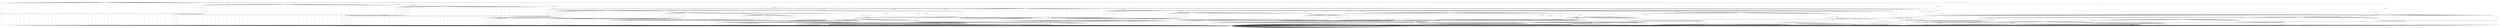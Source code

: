 digraph g {

    __start0 [label="" shape="none"]

    "s0" [shape="circle" label="0"];
    "s1" [shape="circle" label="1"];
    "s2" [shape="circle" label="2"];
    "s3" [shape="circle" label="3"];
    "s4" [shape="circle" label="4"];
    "s5" [shape="circle" label="5"];
    "s6" [shape="circle" label="6"];
    "s7" [shape="circle" label="7"];
    "s8" [shape="circle" label="8"];
    "s9" [shape="circle" label="9"];
    "s10" [shape="circle" label="10"];
    "s11" [shape="circle" label="11"];
    "s12" [shape="circle" label="12"];
    "s13" [shape="circle" label="13"];
    "s14" [shape="circle" label="14"];
    "s15" [shape="circle" label="15"];
    "s16" [shape="circle" label="16"];
    "s17" [shape="circle" label="17"];
    "s18" [shape="circle" label="18"];
    "s19" [shape="circle" label="19"];
    "s20" [shape="circle" label="20"];
    "s21" [shape="circle" label="21"];
    "s22" [shape="circle" label="22"];
    "s23" [shape="circle" label="23"];
    "s24" [shape="circle" label="24"];
    "s25" [shape="circle" label="25"];
    "s26" [shape="circle" label="26"];
    "s0" -> "s1" [label="ai1_ce1/usr1_ai2_ce9"];
    "s0" -> "s2" [label="ai1_ce2/usr2_ai2_ce2"];
    "s0" -> "s3" [label="ai1_ce3/error"];
    "s0" -> "s3" [label="ai1_ce4/error"];
    "s0" -> "s3" [label="ai1_ce5/error"];
    "s0" -> "s3" [label="ai1_ce6/error"];
    "s0" -> "s3" [label="ai1_ce7/error"];
    "s0" -> "s3" [label="ai1_ce8/error"];
    "s0" -> "s3" [label="usr1_ai1_re1/error"];
    "s0" -> "s3" [label="usr1_ai1_re2/error"];
    "s0" -> "s3" [label="usr1_ai2_VoidReply/error"];
    "s0" -> "s3" [label="usr2_ai1_VoidReply/error"];
    "s0" -> "s3" [label="usr2_ai2_re1/error"];
    "s0" -> "s3" [label="usr2_ai2_re2/error"];
    "s0" -> "s3" [label="usr2_ai2_re3/error"];
    "s0" -> "s3" [label="usr2_ai2_re4/error"];
    "s0" -> "s3" [label="usr2_ai2_re5/error"];
    "s0" -> "s3" [label="usr2_ai2_re6/error"];
    "s0" -> "s3" [label="usr2_ai2_re7/error"];
    "s0" -> "s3" [label="usr2_ai2_re8/error"];
    "s0" -> "s3" [label="usr2_ai2_re9/error"];
    "s0" -> "s3" [label="usr2_ai3_re1/error"];
    "s0" -> "s3" [label="usr2_ai3_re2/error"];
    "s0" -> "s3" [label="usr2_ai3_re3/error"];
    "s0" -> "s3" [label="usr2_ai3_re4/error"];
    "s0" -> "s3" [label="usr2_ai3_re5/error"];
    "s0" -> "s3" [label="usr2_ai3_re6/error"];
    "s0" -> "s3" [label="usr2_ai3_re7/error"];
    "s0" -> "s3" [label="usr2_ai3_re8/error"];
    "s0" -> "s3" [label="usr2_ai3_re9/error"];
    "s0" -> "s3" [label="usr2_ai3_VoidReply/error"];
    "s0" -> "s3" [label="usr2_ai4_re1/error"];
    "s0" -> "s3" [label="usr2_ai4_re2/error"];
    "s0" -> "s3" [label="usr2_ai4_re3/error"];
    "s0" -> "s3" [label="usr2_ai4_re4/error"];
    "s0" -> "s3" [label="usr2_ai4_re5/error"];
    "s0" -> "s3" [label="usr2_ai4_re6/error"];
    "s0" -> "s3" [label="usr2_ai4_re7/error"];
    "s0" -> "s3" [label="usr2_ai4_re8/error"];
    "s0" -> "s3" [label="usr2_ai4_re9/error"];
    "s0" -> "s3" [label="usr2_ai4_re10/error"];
    "s0" -> "s3" [label="usr2_ai4_re11/error"];
    "s0" -> "s3" [label="usr2_ai4_re12/error"];
    "s0" -> "s3" [label="usr2_ai4_re13/error"];
    "s0" -> "s3" [label="usr2_ai4_re14/error"];
    "s0" -> "s3" [label="usr2_ai4_re15/error"];
    "s0" -> "s3" [label="usr2_ai5_VoidReply/error"];
    "s0" -> "s3" [label="usr2_ai6_VoidReply/error"];
    "s0" -> "s3" [label="usr2_ai7_VoidReply/error"];
    "s0" -> "s3" [label="usr2_ai7_re1/error"];
    "s0" -> "s3" [label="usr2_ai7_re2/error"];
    "s0" -> "s3" [label="usr2_ai7_re3/error"];
    "s0" -> "s3" [label="usr3_ai1_VoidReply/error"];
    "s0" -> "s3" [label="usr4_ai1_re1/error"];
    "s0" -> "s3" [label="usr4_ai1_re2/error"];
    "s0" -> "s3" [label="usr5_ai1_re1/error"];
    "s1" -> "s3" [label="ai1_ce1/error"];
    "s1" -> "s3" [label="ai1_ce2/error"];
    "s1" -> "s3" [label="ai1_ce3/error"];
    "s1" -> "s3" [label="ai1_ce4/error"];
    "s1" -> "s3" [label="ai1_ce5/error"];
    "s1" -> "s3" [label="ai1_ce6/error"];
    "s1" -> "s3" [label="ai1_ce7/error"];
    "s1" -> "s3" [label="ai1_ce8/error"];
    "s1" -> "s3" [label="usr1_ai1_re1/error"];
    "s1" -> "s3" [label="usr1_ai1_re2/error"];
    "s1" -> "s2" [label="usr1_ai2_VoidReply/usr2_ai2_ce2"];
    "s1" -> "s3" [label="usr2_ai1_VoidReply/error"];
    "s1" -> "s3" [label="usr2_ai2_re1/error"];
    "s1" -> "s3" [label="usr2_ai2_re2/error"];
    "s1" -> "s3" [label="usr2_ai2_re3/error"];
    "s1" -> "s3" [label="usr2_ai2_re4/error"];
    "s1" -> "s3" [label="usr2_ai2_re5/error"];
    "s1" -> "s3" [label="usr2_ai2_re6/error"];
    "s1" -> "s3" [label="usr2_ai2_re7/error"];
    "s1" -> "s3" [label="usr2_ai2_re8/error"];
    "s1" -> "s3" [label="usr2_ai2_re9/error"];
    "s1" -> "s3" [label="usr2_ai3_re1/error"];
    "s1" -> "s3" [label="usr2_ai3_re2/error"];
    "s1" -> "s3" [label="usr2_ai3_re3/error"];
    "s1" -> "s3" [label="usr2_ai3_re4/error"];
    "s1" -> "s3" [label="usr2_ai3_re5/error"];
    "s1" -> "s3" [label="usr2_ai3_re6/error"];
    "s1" -> "s3" [label="usr2_ai3_re7/error"];
    "s1" -> "s3" [label="usr2_ai3_re8/error"];
    "s1" -> "s3" [label="usr2_ai3_re9/error"];
    "s1" -> "s3" [label="usr2_ai3_VoidReply/error"];
    "s1" -> "s3" [label="usr2_ai4_re1/error"];
    "s1" -> "s3" [label="usr2_ai4_re2/error"];
    "s1" -> "s3" [label="usr2_ai4_re3/error"];
    "s1" -> "s3" [label="usr2_ai4_re4/error"];
    "s1" -> "s3" [label="usr2_ai4_re5/error"];
    "s1" -> "s3" [label="usr2_ai4_re6/error"];
    "s1" -> "s3" [label="usr2_ai4_re7/error"];
    "s1" -> "s3" [label="usr2_ai4_re8/error"];
    "s1" -> "s3" [label="usr2_ai4_re9/error"];
    "s1" -> "s3" [label="usr2_ai4_re10/error"];
    "s1" -> "s3" [label="usr2_ai4_re11/error"];
    "s1" -> "s3" [label="usr2_ai4_re12/error"];
    "s1" -> "s3" [label="usr2_ai4_re13/error"];
    "s1" -> "s3" [label="usr2_ai4_re14/error"];
    "s1" -> "s3" [label="usr2_ai4_re15/error"];
    "s1" -> "s3" [label="usr2_ai5_VoidReply/error"];
    "s1" -> "s3" [label="usr2_ai6_VoidReply/error"];
    "s1" -> "s3" [label="usr2_ai7_VoidReply/error"];
    "s1" -> "s3" [label="usr2_ai7_re1/error"];
    "s1" -> "s3" [label="usr2_ai7_re2/error"];
    "s1" -> "s3" [label="usr2_ai7_re3/error"];
    "s1" -> "s3" [label="usr3_ai1_VoidReply/error"];
    "s1" -> "s3" [label="usr4_ai1_re1/error"];
    "s1" -> "s3" [label="usr4_ai1_re2/error"];
    "s1" -> "s3" [label="usr5_ai1_re1/error"];
    "s2" -> "s3" [label="ai1_ce1/error"];
    "s2" -> "s3" [label="ai1_ce2/error"];
    "s2" -> "s3" [label="ai1_ce3/error"];
    "s2" -> "s3" [label="ai1_ce4/error"];
    "s2" -> "s3" [label="ai1_ce5/error"];
    "s2" -> "s3" [label="ai1_ce6/error"];
    "s2" -> "s3" [label="ai1_ce7/error"];
    "s2" -> "s3" [label="ai1_ce8/error"];
    "s2" -> "s3" [label="usr1_ai1_re1/error"];
    "s2" -> "s3" [label="usr1_ai1_re2/error"];
    "s2" -> "s3" [label="usr1_ai2_VoidReply/error"];
    "s2" -> "s3" [label="usr2_ai1_VoidReply/error"];
    "s2" -> "s3" [label="usr2_ai2_re1/error"];
    "s2" -> "s3" [label="usr2_ai2_re2/error"];
    "s2" -> "s3" [label="usr2_ai2_re3/error"];
    "s2" -> "s3" [label="usr2_ai2_re4/error"];
    "s2" -> "s4" [label="usr2_ai2_re5/usr2_ai4_ce2"];
    "s2" -> "s5" [label="usr2_ai2_re6/ai1_VoidReply"];
    "s2" -> "s3" [label="usr2_ai2_re7/error"];
    "s2" -> "s3" [label="usr2_ai2_re8/error"];
    "s2" -> "s3" [label="usr2_ai2_re9/error"];
    "s2" -> "s3" [label="usr2_ai3_re1/error"];
    "s2" -> "s3" [label="usr2_ai3_re2/error"];
    "s2" -> "s3" [label="usr2_ai3_re3/error"];
    "s2" -> "s3" [label="usr2_ai3_re4/error"];
    "s2" -> "s3" [label="usr2_ai3_re5/error"];
    "s2" -> "s3" [label="usr2_ai3_re6/error"];
    "s2" -> "s3" [label="usr2_ai3_re7/error"];
    "s2" -> "s3" [label="usr2_ai3_re8/error"];
    "s2" -> "s3" [label="usr2_ai3_re9/error"];
    "s2" -> "s3" [label="usr2_ai3_VoidReply/error"];
    "s2" -> "s3" [label="usr2_ai4_re1/error"];
    "s2" -> "s3" [label="usr2_ai4_re2/error"];
    "s2" -> "s3" [label="usr2_ai4_re3/error"];
    "s2" -> "s3" [label="usr2_ai4_re4/error"];
    "s2" -> "s3" [label="usr2_ai4_re5/error"];
    "s2" -> "s3" [label="usr2_ai4_re6/error"];
    "s2" -> "s3" [label="usr2_ai4_re7/error"];
    "s2" -> "s3" [label="usr2_ai4_re8/error"];
    "s2" -> "s3" [label="usr2_ai4_re9/error"];
    "s2" -> "s3" [label="usr2_ai4_re10/error"];
    "s2" -> "s3" [label="usr2_ai4_re11/error"];
    "s2" -> "s3" [label="usr2_ai4_re12/error"];
    "s2" -> "s3" [label="usr2_ai4_re13/error"];
    "s2" -> "s3" [label="usr2_ai4_re14/error"];
    "s2" -> "s3" [label="usr2_ai4_re15/error"];
    "s2" -> "s3" [label="usr2_ai5_VoidReply/error"];
    "s2" -> "s3" [label="usr2_ai6_VoidReply/error"];
    "s2" -> "s3" [label="usr2_ai7_VoidReply/error"];
    "s2" -> "s3" [label="usr2_ai7_re1/error"];
    "s2" -> "s3" [label="usr2_ai7_re2/error"];
    "s2" -> "s3" [label="usr2_ai7_re3/error"];
    "s2" -> "s3" [label="usr3_ai1_VoidReply/error"];
    "s2" -> "s3" [label="usr4_ai1_re1/error"];
    "s2" -> "s3" [label="usr4_ai1_re2/error"];
    "s2" -> "s3" [label="usr5_ai1_re1/error"];
    "s3" -> "s3" [label="ai1_ce1/error"];
    "s3" -> "s3" [label="ai1_ce2/error"];
    "s3" -> "s3" [label="ai1_ce3/error"];
    "s3" -> "s3" [label="ai1_ce4/error"];
    "s3" -> "s3" [label="ai1_ce5/error"];
    "s3" -> "s3" [label="ai1_ce6/error"];
    "s3" -> "s3" [label="ai1_ce7/error"];
    "s3" -> "s3" [label="ai1_ce8/error"];
    "s3" -> "s3" [label="usr1_ai1_re1/error"];
    "s3" -> "s3" [label="usr1_ai1_re2/error"];
    "s3" -> "s3" [label="usr1_ai2_VoidReply/error"];
    "s3" -> "s3" [label="usr2_ai1_VoidReply/error"];
    "s3" -> "s3" [label="usr2_ai2_re1/error"];
    "s3" -> "s3" [label="usr2_ai2_re2/error"];
    "s3" -> "s3" [label="usr2_ai2_re3/error"];
    "s3" -> "s3" [label="usr2_ai2_re4/error"];
    "s3" -> "s3" [label="usr2_ai2_re5/error"];
    "s3" -> "s3" [label="usr2_ai2_re6/error"];
    "s3" -> "s3" [label="usr2_ai2_re7/error"];
    "s3" -> "s3" [label="usr2_ai2_re8/error"];
    "s3" -> "s3" [label="usr2_ai2_re9/error"];
    "s3" -> "s3" [label="usr2_ai3_re1/error"];
    "s3" -> "s3" [label="usr2_ai3_re2/error"];
    "s3" -> "s3" [label="usr2_ai3_re3/error"];
    "s3" -> "s3" [label="usr2_ai3_re4/error"];
    "s3" -> "s3" [label="usr2_ai3_re5/error"];
    "s3" -> "s3" [label="usr2_ai3_re6/error"];
    "s3" -> "s3" [label="usr2_ai3_re7/error"];
    "s3" -> "s3" [label="usr2_ai3_re8/error"];
    "s3" -> "s3" [label="usr2_ai3_re9/error"];
    "s3" -> "s3" [label="usr2_ai3_VoidReply/error"];
    "s3" -> "s3" [label="usr2_ai4_re1/error"];
    "s3" -> "s3" [label="usr2_ai4_re2/error"];
    "s3" -> "s3" [label="usr2_ai4_re3/error"];
    "s3" -> "s3" [label="usr2_ai4_re4/error"];
    "s3" -> "s3" [label="usr2_ai4_re5/error"];
    "s3" -> "s3" [label="usr2_ai4_re6/error"];
    "s3" -> "s3" [label="usr2_ai4_re7/error"];
    "s3" -> "s3" [label="usr2_ai4_re8/error"];
    "s3" -> "s3" [label="usr2_ai4_re9/error"];
    "s3" -> "s3" [label="usr2_ai4_re10/error"];
    "s3" -> "s3" [label="usr2_ai4_re11/error"];
    "s3" -> "s3" [label="usr2_ai4_re12/error"];
    "s3" -> "s3" [label="usr2_ai4_re13/error"];
    "s3" -> "s3" [label="usr2_ai4_re14/error"];
    "s3" -> "s3" [label="usr2_ai4_re15/error"];
    "s3" -> "s3" [label="usr2_ai5_VoidReply/error"];
    "s3" -> "s3" [label="usr2_ai6_VoidReply/error"];
    "s3" -> "s3" [label="usr2_ai7_VoidReply/error"];
    "s3" -> "s3" [label="usr2_ai7_re1/error"];
    "s3" -> "s3" [label="usr2_ai7_re2/error"];
    "s3" -> "s3" [label="usr2_ai7_re3/error"];
    "s3" -> "s3" [label="usr3_ai1_VoidReply/error"];
    "s3" -> "s3" [label="usr4_ai1_re1/error"];
    "s3" -> "s3" [label="usr4_ai1_re2/error"];
    "s3" -> "s3" [label="usr5_ai1_re1/error"];
    "s4" -> "s3" [label="ai1_ce1/error"];
    "s4" -> "s3" [label="ai1_ce2/error"];
    "s4" -> "s3" [label="ai1_ce3/error"];
    "s4" -> "s3" [label="ai1_ce4/error"];
    "s4" -> "s3" [label="ai1_ce5/error"];
    "s4" -> "s3" [label="ai1_ce6/error"];
    "s4" -> "s3" [label="ai1_ce7/error"];
    "s4" -> "s3" [label="ai1_ce8/error"];
    "s4" -> "s3" [label="usr1_ai1_re1/error"];
    "s4" -> "s3" [label="usr1_ai1_re2/error"];
    "s4" -> "s3" [label="usr1_ai2_VoidReply/error"];
    "s4" -> "s3" [label="usr2_ai1_VoidReply/error"];
    "s4" -> "s3" [label="usr2_ai2_re1/error"];
    "s4" -> "s3" [label="usr2_ai2_re2/error"];
    "s4" -> "s3" [label="usr2_ai2_re3/error"];
    "s4" -> "s3" [label="usr2_ai2_re4/error"];
    "s4" -> "s3" [label="usr2_ai2_re5/error"];
    "s4" -> "s3" [label="usr2_ai2_re6/error"];
    "s4" -> "s3" [label="usr2_ai2_re7/error"];
    "s4" -> "s3" [label="usr2_ai2_re8/error"];
    "s4" -> "s3" [label="usr2_ai2_re9/error"];
    "s4" -> "s3" [label="usr2_ai3_re1/error"];
    "s4" -> "s3" [label="usr2_ai3_re2/error"];
    "s4" -> "s3" [label="usr2_ai3_re3/error"];
    "s4" -> "s3" [label="usr2_ai3_re4/error"];
    "s4" -> "s3" [label="usr2_ai3_re5/error"];
    "s4" -> "s3" [label="usr2_ai3_re6/error"];
    "s4" -> "s3" [label="usr2_ai3_re7/error"];
    "s4" -> "s3" [label="usr2_ai3_re8/error"];
    "s4" -> "s3" [label="usr2_ai3_re9/error"];
    "s4" -> "s3" [label="usr2_ai3_VoidReply/error"];
    "s4" -> "s3" [label="usr2_ai4_re1/error"];
    "s4" -> "s3" [label="usr2_ai4_re2/error"];
    "s4" -> "s5" [label="usr2_ai4_re3/ai1_VoidReply"];
    "s4" -> "s5" [label="usr2_ai4_re4/ai1_VoidReply"];
    "s4" -> "s6" [label="usr2_ai4_re5/ai1_VoidReply"];
    "s4" -> "s6" [label="usr2_ai4_re6/ai1_VoidReply"];
    "s4" -> "s6" [label="usr2_ai4_re7/ai1_VoidReply"];
    "s4" -> "s7" [label="usr2_ai4_re8/ai1_VoidReply"];
    "s4" -> "s5" [label="usr2_ai4_re9/ai1_VoidReply"];
    "s4" -> "s3" [label="usr2_ai4_re10/error"];
    "s4" -> "s3" [label="usr2_ai4_re11/error"];
    "s4" -> "s3" [label="usr2_ai4_re12/error"];
    "s4" -> "s3" [label="usr2_ai4_re13/error"];
    "s4" -> "s3" [label="usr2_ai4_re14/error"];
    "s4" -> "s3" [label="usr2_ai4_re15/error"];
    "s4" -> "s3" [label="usr2_ai5_VoidReply/error"];
    "s4" -> "s3" [label="usr2_ai6_VoidReply/error"];
    "s4" -> "s3" [label="usr2_ai7_VoidReply/error"];
    "s4" -> "s3" [label="usr2_ai7_re1/error"];
    "s4" -> "s3" [label="usr2_ai7_re2/error"];
    "s4" -> "s3" [label="usr2_ai7_re3/error"];
    "s4" -> "s3" [label="usr3_ai1_VoidReply/error"];
    "s4" -> "s3" [label="usr4_ai1_re1/error"];
    "s4" -> "s3" [label="usr4_ai1_re2/error"];
    "s4" -> "s3" [label="usr5_ai1_re1/error"];
    "s5" -> "s3" [label="ai1_ce1/error"];
    "s5" -> "s3" [label="ai1_ce2/error"];
    "s5" -> "s8" [label="ai1_ce3/ai1_VoidReply"];
    "s5" -> "s0" [label="ai1_ce4/ai1_VoidReply"];
    "s5" -> "s9" [label="ai1_ce5/usr5_ai1_ce1"];
    "s5" -> "s9" [label="ai1_ce6/usr5_ai1_ce1"];
    "s5" -> "s9" [label="ai1_ce7/usr5_ai1_ce1"];
    "s5" -> "s9" [label="ai1_ce8/usr5_ai1_ce1"];
    "s5" -> "s3" [label="usr1_ai1_re1/error"];
    "s5" -> "s3" [label="usr1_ai1_re2/error"];
    "s5" -> "s3" [label="usr1_ai2_VoidReply/error"];
    "s5" -> "s3" [label="usr2_ai1_VoidReply/error"];
    "s5" -> "s3" [label="usr2_ai2_re1/error"];
    "s5" -> "s3" [label="usr2_ai2_re2/error"];
    "s5" -> "s3" [label="usr2_ai2_re3/error"];
    "s5" -> "s3" [label="usr2_ai2_re4/error"];
    "s5" -> "s3" [label="usr2_ai2_re5/error"];
    "s5" -> "s3" [label="usr2_ai2_re6/error"];
    "s5" -> "s3" [label="usr2_ai2_re7/error"];
    "s5" -> "s3" [label="usr2_ai2_re8/error"];
    "s5" -> "s3" [label="usr2_ai2_re9/error"];
    "s5" -> "s3" [label="usr2_ai3_re1/error"];
    "s5" -> "s3" [label="usr2_ai3_re2/error"];
    "s5" -> "s3" [label="usr2_ai3_re3/error"];
    "s5" -> "s3" [label="usr2_ai3_re4/error"];
    "s5" -> "s3" [label="usr2_ai3_re5/error"];
    "s5" -> "s3" [label="usr2_ai3_re6/error"];
    "s5" -> "s3" [label="usr2_ai3_re7/error"];
    "s5" -> "s3" [label="usr2_ai3_re8/error"];
    "s5" -> "s3" [label="usr2_ai3_re9/error"];
    "s5" -> "s3" [label="usr2_ai3_VoidReply/error"];
    "s5" -> "s3" [label="usr2_ai4_re1/error"];
    "s5" -> "s3" [label="usr2_ai4_re2/error"];
    "s5" -> "s3" [label="usr2_ai4_re3/error"];
    "s5" -> "s3" [label="usr2_ai4_re4/error"];
    "s5" -> "s3" [label="usr2_ai4_re5/error"];
    "s5" -> "s3" [label="usr2_ai4_re6/error"];
    "s5" -> "s3" [label="usr2_ai4_re7/error"];
    "s5" -> "s3" [label="usr2_ai4_re8/error"];
    "s5" -> "s3" [label="usr2_ai4_re9/error"];
    "s5" -> "s3" [label="usr2_ai4_re10/error"];
    "s5" -> "s3" [label="usr2_ai4_re11/error"];
    "s5" -> "s3" [label="usr2_ai4_re12/error"];
    "s5" -> "s3" [label="usr2_ai4_re13/error"];
    "s5" -> "s3" [label="usr2_ai4_re14/error"];
    "s5" -> "s3" [label="usr2_ai4_re15/error"];
    "s5" -> "s3" [label="usr2_ai5_VoidReply/error"];
    "s5" -> "s3" [label="usr2_ai6_VoidReply/error"];
    "s5" -> "s3" [label="usr2_ai7_VoidReply/error"];
    "s5" -> "s3" [label="usr2_ai7_re1/error"];
    "s5" -> "s3" [label="usr2_ai7_re2/error"];
    "s5" -> "s3" [label="usr2_ai7_re3/error"];
    "s5" -> "s3" [label="usr3_ai1_VoidReply/error"];
    "s5" -> "s3" [label="usr4_ai1_re1/error"];
    "s5" -> "s3" [label="usr4_ai1_re2/error"];
    "s5" -> "s3" [label="usr5_ai1_re1/error"];
    "s6" -> "s3" [label="ai1_ce1/error"];
    "s6" -> "s3" [label="ai1_ce2/error"];
    "s6" -> "s8" [label="ai1_ce3/ai1_VoidReply"];
    "s6" -> "s0" [label="ai1_ce4/ai1_VoidReply"];
    "s6" -> "s10" [label="ai1_ce5/usr4_ai1_ce1"];
    "s6" -> "s11" [label="ai1_ce6/usr5_ai1_ce1"];
    "s6" -> "s11" [label="ai1_ce7/usr5_ai1_ce1"];
    "s6" -> "s11" [label="ai1_ce8/usr5_ai1_ce1"];
    "s6" -> "s3" [label="usr1_ai1_re1/error"];
    "s6" -> "s3" [label="usr1_ai1_re2/error"];
    "s6" -> "s3" [label="usr1_ai2_VoidReply/error"];
    "s6" -> "s3" [label="usr2_ai1_VoidReply/error"];
    "s6" -> "s3" [label="usr2_ai2_re1/error"];
    "s6" -> "s3" [label="usr2_ai2_re2/error"];
    "s6" -> "s3" [label="usr2_ai2_re3/error"];
    "s6" -> "s3" [label="usr2_ai2_re4/error"];
    "s6" -> "s3" [label="usr2_ai2_re5/error"];
    "s6" -> "s3" [label="usr2_ai2_re6/error"];
    "s6" -> "s3" [label="usr2_ai2_re7/error"];
    "s6" -> "s3" [label="usr2_ai2_re8/error"];
    "s6" -> "s3" [label="usr2_ai2_re9/error"];
    "s6" -> "s3" [label="usr2_ai3_re1/error"];
    "s6" -> "s3" [label="usr2_ai3_re2/error"];
    "s6" -> "s3" [label="usr2_ai3_re3/error"];
    "s6" -> "s3" [label="usr2_ai3_re4/error"];
    "s6" -> "s3" [label="usr2_ai3_re5/error"];
    "s6" -> "s3" [label="usr2_ai3_re6/error"];
    "s6" -> "s3" [label="usr2_ai3_re7/error"];
    "s6" -> "s3" [label="usr2_ai3_re8/error"];
    "s6" -> "s3" [label="usr2_ai3_re9/error"];
    "s6" -> "s3" [label="usr2_ai3_VoidReply/error"];
    "s6" -> "s3" [label="usr2_ai4_re1/error"];
    "s6" -> "s3" [label="usr2_ai4_re2/error"];
    "s6" -> "s3" [label="usr2_ai4_re3/error"];
    "s6" -> "s3" [label="usr2_ai4_re4/error"];
    "s6" -> "s3" [label="usr2_ai4_re5/error"];
    "s6" -> "s3" [label="usr2_ai4_re6/error"];
    "s6" -> "s3" [label="usr2_ai4_re7/error"];
    "s6" -> "s3" [label="usr2_ai4_re8/error"];
    "s6" -> "s3" [label="usr2_ai4_re9/error"];
    "s6" -> "s3" [label="usr2_ai4_re10/error"];
    "s6" -> "s3" [label="usr2_ai4_re11/error"];
    "s6" -> "s3" [label="usr2_ai4_re12/error"];
    "s6" -> "s3" [label="usr2_ai4_re13/error"];
    "s6" -> "s3" [label="usr2_ai4_re14/error"];
    "s6" -> "s3" [label="usr2_ai4_re15/error"];
    "s6" -> "s3" [label="usr2_ai5_VoidReply/error"];
    "s6" -> "s3" [label="usr2_ai6_VoidReply/error"];
    "s6" -> "s3" [label="usr2_ai7_VoidReply/error"];
    "s6" -> "s3" [label="usr2_ai7_re1/error"];
    "s6" -> "s3" [label="usr2_ai7_re2/error"];
    "s6" -> "s3" [label="usr2_ai7_re3/error"];
    "s6" -> "s3" [label="usr3_ai1_VoidReply/error"];
    "s6" -> "s3" [label="usr4_ai1_re1/error"];
    "s6" -> "s3" [label="usr4_ai1_re2/error"];
    "s6" -> "s3" [label="usr5_ai1_re1/error"];
    "s7" -> "s3" [label="ai1_ce1/error"];
    "s7" -> "s3" [label="ai1_ce2/error"];
    "s7" -> "s8" [label="ai1_ce3/ai1_VoidReply"];
    "s7" -> "s0" [label="ai1_ce4/ai1_VoidReply"];
    "s7" -> "s12" [label="ai1_ce5/usr4_ai1_ce1"];
    "s7" -> "s13" [label="ai1_ce6/usr4_ai1_ce2"];
    "s7" -> "s14" [label="ai1_ce7/usr5_ai1_ce1"];
    "s7" -> "s15" [label="ai1_ce8/usr4_ai1_ce2"];
    "s7" -> "s3" [label="usr1_ai1_re1/error"];
    "s7" -> "s3" [label="usr1_ai1_re2/error"];
    "s7" -> "s3" [label="usr1_ai2_VoidReply/error"];
    "s7" -> "s3" [label="usr2_ai1_VoidReply/error"];
    "s7" -> "s3" [label="usr2_ai2_re1/error"];
    "s7" -> "s3" [label="usr2_ai2_re2/error"];
    "s7" -> "s3" [label="usr2_ai2_re3/error"];
    "s7" -> "s3" [label="usr2_ai2_re4/error"];
    "s7" -> "s3" [label="usr2_ai2_re5/error"];
    "s7" -> "s3" [label="usr2_ai2_re6/error"];
    "s7" -> "s3" [label="usr2_ai2_re7/error"];
    "s7" -> "s3" [label="usr2_ai2_re8/error"];
    "s7" -> "s3" [label="usr2_ai2_re9/error"];
    "s7" -> "s3" [label="usr2_ai3_re1/error"];
    "s7" -> "s3" [label="usr2_ai3_re2/error"];
    "s7" -> "s3" [label="usr2_ai3_re3/error"];
    "s7" -> "s3" [label="usr2_ai3_re4/error"];
    "s7" -> "s3" [label="usr2_ai3_re5/error"];
    "s7" -> "s3" [label="usr2_ai3_re6/error"];
    "s7" -> "s3" [label="usr2_ai3_re7/error"];
    "s7" -> "s3" [label="usr2_ai3_re8/error"];
    "s7" -> "s3" [label="usr2_ai3_re9/error"];
    "s7" -> "s3" [label="usr2_ai3_VoidReply/error"];
    "s7" -> "s3" [label="usr2_ai4_re1/error"];
    "s7" -> "s3" [label="usr2_ai4_re2/error"];
    "s7" -> "s3" [label="usr2_ai4_re3/error"];
    "s7" -> "s3" [label="usr2_ai4_re4/error"];
    "s7" -> "s3" [label="usr2_ai4_re5/error"];
    "s7" -> "s3" [label="usr2_ai4_re6/error"];
    "s7" -> "s3" [label="usr2_ai4_re7/error"];
    "s7" -> "s3" [label="usr2_ai4_re8/error"];
    "s7" -> "s3" [label="usr2_ai4_re9/error"];
    "s7" -> "s3" [label="usr2_ai4_re10/error"];
    "s7" -> "s3" [label="usr2_ai4_re11/error"];
    "s7" -> "s3" [label="usr2_ai4_re12/error"];
    "s7" -> "s3" [label="usr2_ai4_re13/error"];
    "s7" -> "s3" [label="usr2_ai4_re14/error"];
    "s7" -> "s3" [label="usr2_ai4_re15/error"];
    "s7" -> "s3" [label="usr2_ai5_VoidReply/error"];
    "s7" -> "s3" [label="usr2_ai6_VoidReply/error"];
    "s7" -> "s3" [label="usr2_ai7_VoidReply/error"];
    "s7" -> "s3" [label="usr2_ai7_re1/error"];
    "s7" -> "s3" [label="usr2_ai7_re2/error"];
    "s7" -> "s3" [label="usr2_ai7_re3/error"];
    "s7" -> "s3" [label="usr3_ai1_VoidReply/error"];
    "s7" -> "s3" [label="usr4_ai1_re1/error"];
    "s7" -> "s3" [label="usr4_ai1_re2/error"];
    "s7" -> "s3" [label="usr5_ai1_re1/error"];
    "s8" -> "s3" [label="ai1_ce1/error"];
    "s8" -> "s3" [label="ai1_ce2/error"];
    "s8" -> "s8" [label="ai1_ce3/ai1_VoidReply"];
    "s8" -> "s0" [label="ai1_ce4/ai1_VoidReply"];
    "s8" -> "s3" [label="ai1_ce5/error"];
    "s8" -> "s3" [label="ai1_ce6/error"];
    "s8" -> "s3" [label="ai1_ce7/error"];
    "s8" -> "s3" [label="ai1_ce8/error"];
    "s8" -> "s3" [label="usr1_ai1_re1/error"];
    "s8" -> "s3" [label="usr1_ai1_re2/error"];
    "s8" -> "s3" [label="usr1_ai2_VoidReply/error"];
    "s8" -> "s3" [label="usr2_ai1_VoidReply/error"];
    "s8" -> "s3" [label="usr2_ai2_re1/error"];
    "s8" -> "s3" [label="usr2_ai2_re2/error"];
    "s8" -> "s3" [label="usr2_ai2_re3/error"];
    "s8" -> "s3" [label="usr2_ai2_re4/error"];
    "s8" -> "s3" [label="usr2_ai2_re5/error"];
    "s8" -> "s3" [label="usr2_ai2_re6/error"];
    "s8" -> "s3" [label="usr2_ai2_re7/error"];
    "s8" -> "s3" [label="usr2_ai2_re8/error"];
    "s8" -> "s3" [label="usr2_ai2_re9/error"];
    "s8" -> "s3" [label="usr2_ai3_re1/error"];
    "s8" -> "s3" [label="usr2_ai3_re2/error"];
    "s8" -> "s3" [label="usr2_ai3_re3/error"];
    "s8" -> "s3" [label="usr2_ai3_re4/error"];
    "s8" -> "s3" [label="usr2_ai3_re5/error"];
    "s8" -> "s3" [label="usr2_ai3_re6/error"];
    "s8" -> "s3" [label="usr2_ai3_re7/error"];
    "s8" -> "s3" [label="usr2_ai3_re8/error"];
    "s8" -> "s3" [label="usr2_ai3_re9/error"];
    "s8" -> "s3" [label="usr2_ai3_VoidReply/error"];
    "s8" -> "s3" [label="usr2_ai4_re1/error"];
    "s8" -> "s3" [label="usr2_ai4_re2/error"];
    "s8" -> "s3" [label="usr2_ai4_re3/error"];
    "s8" -> "s3" [label="usr2_ai4_re4/error"];
    "s8" -> "s3" [label="usr2_ai4_re5/error"];
    "s8" -> "s3" [label="usr2_ai4_re6/error"];
    "s8" -> "s3" [label="usr2_ai4_re7/error"];
    "s8" -> "s3" [label="usr2_ai4_re8/error"];
    "s8" -> "s3" [label="usr2_ai4_re9/error"];
    "s8" -> "s3" [label="usr2_ai4_re10/error"];
    "s8" -> "s3" [label="usr2_ai4_re11/error"];
    "s8" -> "s3" [label="usr2_ai4_re12/error"];
    "s8" -> "s3" [label="usr2_ai4_re13/error"];
    "s8" -> "s3" [label="usr2_ai4_re14/error"];
    "s8" -> "s3" [label="usr2_ai4_re15/error"];
    "s8" -> "s3" [label="usr2_ai5_VoidReply/error"];
    "s8" -> "s3" [label="usr2_ai6_VoidReply/error"];
    "s8" -> "s3" [label="usr2_ai7_VoidReply/error"];
    "s8" -> "s3" [label="usr2_ai7_re1/error"];
    "s8" -> "s3" [label="usr2_ai7_re2/error"];
    "s8" -> "s3" [label="usr2_ai7_re3/error"];
    "s8" -> "s3" [label="usr3_ai1_VoidReply/error"];
    "s8" -> "s3" [label="usr4_ai1_re1/error"];
    "s8" -> "s3" [label="usr4_ai1_re2/error"];
    "s8" -> "s3" [label="usr5_ai1_re1/error"];
    "s9" -> "s3" [label="ai1_ce1/error"];
    "s9" -> "s3" [label="ai1_ce2/error"];
    "s9" -> "s3" [label="ai1_ce3/error"];
    "s9" -> "s3" [label="ai1_ce4/error"];
    "s9" -> "s3" [label="ai1_ce5/error"];
    "s9" -> "s3" [label="ai1_ce6/error"];
    "s9" -> "s3" [label="ai1_ce7/error"];
    "s9" -> "s3" [label="ai1_ce8/error"];
    "s9" -> "s3" [label="usr1_ai1_re1/error"];
    "s9" -> "s3" [label="usr1_ai1_re2/error"];
    "s9" -> "s3" [label="usr1_ai2_VoidReply/error"];
    "s9" -> "s3" [label="usr2_ai1_VoidReply/error"];
    "s9" -> "s3" [label="usr2_ai2_re1/error"];
    "s9" -> "s3" [label="usr2_ai2_re2/error"];
    "s9" -> "s3" [label="usr2_ai2_re3/error"];
    "s9" -> "s3" [label="usr2_ai2_re4/error"];
    "s9" -> "s3" [label="usr2_ai2_re5/error"];
    "s9" -> "s3" [label="usr2_ai2_re6/error"];
    "s9" -> "s3" [label="usr2_ai2_re7/error"];
    "s9" -> "s3" [label="usr2_ai2_re8/error"];
    "s9" -> "s3" [label="usr2_ai2_re9/error"];
    "s9" -> "s3" [label="usr2_ai3_re1/error"];
    "s9" -> "s3" [label="usr2_ai3_re2/error"];
    "s9" -> "s3" [label="usr2_ai3_re3/error"];
    "s9" -> "s3" [label="usr2_ai3_re4/error"];
    "s9" -> "s3" [label="usr2_ai3_re5/error"];
    "s9" -> "s3" [label="usr2_ai3_re6/error"];
    "s9" -> "s3" [label="usr2_ai3_re7/error"];
    "s9" -> "s3" [label="usr2_ai3_re8/error"];
    "s9" -> "s3" [label="usr2_ai3_re9/error"];
    "s9" -> "s3" [label="usr2_ai3_VoidReply/error"];
    "s9" -> "s3" [label="usr2_ai4_re1/error"];
    "s9" -> "s3" [label="usr2_ai4_re2/error"];
    "s9" -> "s3" [label="usr2_ai4_re3/error"];
    "s9" -> "s3" [label="usr2_ai4_re4/error"];
    "s9" -> "s3" [label="usr2_ai4_re5/error"];
    "s9" -> "s3" [label="usr2_ai4_re6/error"];
    "s9" -> "s3" [label="usr2_ai4_re7/error"];
    "s9" -> "s3" [label="usr2_ai4_re8/error"];
    "s9" -> "s3" [label="usr2_ai4_re9/error"];
    "s9" -> "s3" [label="usr2_ai4_re10/error"];
    "s9" -> "s3" [label="usr2_ai4_re11/error"];
    "s9" -> "s3" [label="usr2_ai4_re12/error"];
    "s9" -> "s3" [label="usr2_ai4_re13/error"];
    "s9" -> "s3" [label="usr2_ai4_re14/error"];
    "s9" -> "s3" [label="usr2_ai4_re15/error"];
    "s9" -> "s3" [label="usr2_ai5_VoidReply/error"];
    "s9" -> "s3" [label="usr2_ai6_VoidReply/error"];
    "s9" -> "s3" [label="usr2_ai7_VoidReply/error"];
    "s9" -> "s3" [label="usr2_ai7_re1/error"];
    "s9" -> "s3" [label="usr2_ai7_re2/error"];
    "s9" -> "s3" [label="usr2_ai7_re3/error"];
    "s9" -> "s3" [label="usr3_ai1_VoidReply/error"];
    "s9" -> "s3" [label="usr4_ai1_re1/error"];
    "s9" -> "s3" [label="usr4_ai1_re2/error"];
    "s9" -> "s16" [label="usr5_ai1_re1/usr3_ai1_ce2"];
    "s10" -> "s3" [label="ai1_ce1/error"];
    "s10" -> "s3" [label="ai1_ce2/error"];
    "s10" -> "s3" [label="ai1_ce3/error"];
    "s10" -> "s3" [label="ai1_ce4/error"];
    "s10" -> "s3" [label="ai1_ce5/error"];
    "s10" -> "s3" [label="ai1_ce6/error"];
    "s10" -> "s3" [label="ai1_ce7/error"];
    "s10" -> "s3" [label="ai1_ce8/error"];
    "s10" -> "s3" [label="usr1_ai1_re1/error"];
    "s10" -> "s3" [label="usr1_ai1_re2/error"];
    "s10" -> "s3" [label="usr1_ai2_VoidReply/error"];
    "s10" -> "s3" [label="usr2_ai1_VoidReply/error"];
    "s10" -> "s3" [label="usr2_ai2_re1/error"];
    "s10" -> "s3" [label="usr2_ai2_re2/error"];
    "s10" -> "s3" [label="usr2_ai2_re3/error"];
    "s10" -> "s3" [label="usr2_ai2_re4/error"];
    "s10" -> "s3" [label="usr2_ai2_re5/error"];
    "s10" -> "s3" [label="usr2_ai2_re6/error"];
    "s10" -> "s3" [label="usr2_ai2_re7/error"];
    "s10" -> "s3" [label="usr2_ai2_re8/error"];
    "s10" -> "s3" [label="usr2_ai2_re9/error"];
    "s10" -> "s3" [label="usr2_ai3_re1/error"];
    "s10" -> "s3" [label="usr2_ai3_re2/error"];
    "s10" -> "s3" [label="usr2_ai3_re3/error"];
    "s10" -> "s3" [label="usr2_ai3_re4/error"];
    "s10" -> "s3" [label="usr2_ai3_re5/error"];
    "s10" -> "s3" [label="usr2_ai3_re6/error"];
    "s10" -> "s3" [label="usr2_ai3_re7/error"];
    "s10" -> "s3" [label="usr2_ai3_re8/error"];
    "s10" -> "s3" [label="usr2_ai3_re9/error"];
    "s10" -> "s3" [label="usr2_ai3_VoidReply/error"];
    "s10" -> "s3" [label="usr2_ai4_re1/error"];
    "s10" -> "s3" [label="usr2_ai4_re2/error"];
    "s10" -> "s3" [label="usr2_ai4_re3/error"];
    "s10" -> "s3" [label="usr2_ai4_re4/error"];
    "s10" -> "s3" [label="usr2_ai4_re5/error"];
    "s10" -> "s3" [label="usr2_ai4_re6/error"];
    "s10" -> "s3" [label="usr2_ai4_re7/error"];
    "s10" -> "s3" [label="usr2_ai4_re8/error"];
    "s10" -> "s3" [label="usr2_ai4_re9/error"];
    "s10" -> "s3" [label="usr2_ai4_re10/error"];
    "s10" -> "s3" [label="usr2_ai4_re11/error"];
    "s10" -> "s3" [label="usr2_ai4_re12/error"];
    "s10" -> "s3" [label="usr2_ai4_re13/error"];
    "s10" -> "s3" [label="usr2_ai4_re14/error"];
    "s10" -> "s3" [label="usr2_ai4_re15/error"];
    "s10" -> "s3" [label="usr2_ai5_VoidReply/error"];
    "s10" -> "s3" [label="usr2_ai6_VoidReply/error"];
    "s10" -> "s3" [label="usr2_ai7_VoidReply/error"];
    "s10" -> "s3" [label="usr2_ai7_re1/error"];
    "s10" -> "s3" [label="usr2_ai7_re2/error"];
    "s10" -> "s3" [label="usr2_ai7_re3/error"];
    "s10" -> "s3" [label="usr3_ai1_VoidReply/error"];
    "s10" -> "s17" [label="usr4_ai1_re1/usr1_ai1_ce1"];
    "s10" -> "s11" [label="usr4_ai1_re2/usr5_ai1_ce1"];
    "s10" -> "s3" [label="usr5_ai1_re1/error"];
    "s11" -> "s3" [label="ai1_ce1/error"];
    "s11" -> "s3" [label="ai1_ce2/error"];
    "s11" -> "s3" [label="ai1_ce3/error"];
    "s11" -> "s3" [label="ai1_ce4/error"];
    "s11" -> "s3" [label="ai1_ce5/error"];
    "s11" -> "s3" [label="ai1_ce6/error"];
    "s11" -> "s3" [label="ai1_ce7/error"];
    "s11" -> "s3" [label="ai1_ce8/error"];
    "s11" -> "s3" [label="usr1_ai1_re1/error"];
    "s11" -> "s3" [label="usr1_ai1_re2/error"];
    "s11" -> "s3" [label="usr1_ai2_VoidReply/error"];
    "s11" -> "s3" [label="usr2_ai1_VoidReply/error"];
    "s11" -> "s3" [label="usr2_ai2_re1/error"];
    "s11" -> "s3" [label="usr2_ai2_re2/error"];
    "s11" -> "s3" [label="usr2_ai2_re3/error"];
    "s11" -> "s3" [label="usr2_ai2_re4/error"];
    "s11" -> "s3" [label="usr2_ai2_re5/error"];
    "s11" -> "s3" [label="usr2_ai2_re6/error"];
    "s11" -> "s3" [label="usr2_ai2_re7/error"];
    "s11" -> "s3" [label="usr2_ai2_re8/error"];
    "s11" -> "s3" [label="usr2_ai2_re9/error"];
    "s11" -> "s3" [label="usr2_ai3_re1/error"];
    "s11" -> "s3" [label="usr2_ai3_re2/error"];
    "s11" -> "s3" [label="usr2_ai3_re3/error"];
    "s11" -> "s3" [label="usr2_ai3_re4/error"];
    "s11" -> "s3" [label="usr2_ai3_re5/error"];
    "s11" -> "s3" [label="usr2_ai3_re6/error"];
    "s11" -> "s3" [label="usr2_ai3_re7/error"];
    "s11" -> "s3" [label="usr2_ai3_re8/error"];
    "s11" -> "s3" [label="usr2_ai3_re9/error"];
    "s11" -> "s3" [label="usr2_ai3_VoidReply/error"];
    "s11" -> "s3" [label="usr2_ai4_re1/error"];
    "s11" -> "s3" [label="usr2_ai4_re2/error"];
    "s11" -> "s3" [label="usr2_ai4_re3/error"];
    "s11" -> "s3" [label="usr2_ai4_re4/error"];
    "s11" -> "s3" [label="usr2_ai4_re5/error"];
    "s11" -> "s3" [label="usr2_ai4_re6/error"];
    "s11" -> "s3" [label="usr2_ai4_re7/error"];
    "s11" -> "s3" [label="usr2_ai4_re8/error"];
    "s11" -> "s3" [label="usr2_ai4_re9/error"];
    "s11" -> "s3" [label="usr2_ai4_re10/error"];
    "s11" -> "s3" [label="usr2_ai4_re11/error"];
    "s11" -> "s3" [label="usr2_ai4_re12/error"];
    "s11" -> "s3" [label="usr2_ai4_re13/error"];
    "s11" -> "s3" [label="usr2_ai4_re14/error"];
    "s11" -> "s3" [label="usr2_ai4_re15/error"];
    "s11" -> "s3" [label="usr2_ai5_VoidReply/error"];
    "s11" -> "s3" [label="usr2_ai6_VoidReply/error"];
    "s11" -> "s3" [label="usr2_ai7_VoidReply/error"];
    "s11" -> "s3" [label="usr2_ai7_re1/error"];
    "s11" -> "s3" [label="usr2_ai7_re2/error"];
    "s11" -> "s3" [label="usr2_ai7_re3/error"];
    "s11" -> "s3" [label="usr3_ai1_VoidReply/error"];
    "s11" -> "s3" [label="usr4_ai1_re1/error"];
    "s11" -> "s3" [label="usr4_ai1_re2/error"];
    "s11" -> "s18" [label="usr5_ai1_re1/usr3_ai1_ce2"];
    "s12" -> "s3" [label="ai1_ce1/error"];
    "s12" -> "s3" [label="ai1_ce2/error"];
    "s12" -> "s3" [label="ai1_ce3/error"];
    "s12" -> "s3" [label="ai1_ce4/error"];
    "s12" -> "s3" [label="ai1_ce5/error"];
    "s12" -> "s3" [label="ai1_ce6/error"];
    "s12" -> "s3" [label="ai1_ce7/error"];
    "s12" -> "s3" [label="ai1_ce8/error"];
    "s12" -> "s3" [label="usr1_ai1_re1/error"];
    "s12" -> "s3" [label="usr1_ai1_re2/error"];
    "s12" -> "s3" [label="usr1_ai2_VoidReply/error"];
    "s12" -> "s3" [label="usr2_ai1_VoidReply/error"];
    "s12" -> "s3" [label="usr2_ai2_re1/error"];
    "s12" -> "s3" [label="usr2_ai2_re2/error"];
    "s12" -> "s3" [label="usr2_ai2_re3/error"];
    "s12" -> "s3" [label="usr2_ai2_re4/error"];
    "s12" -> "s3" [label="usr2_ai2_re5/error"];
    "s12" -> "s3" [label="usr2_ai2_re6/error"];
    "s12" -> "s3" [label="usr2_ai2_re7/error"];
    "s12" -> "s3" [label="usr2_ai2_re8/error"];
    "s12" -> "s3" [label="usr2_ai2_re9/error"];
    "s12" -> "s3" [label="usr2_ai3_re1/error"];
    "s12" -> "s3" [label="usr2_ai3_re2/error"];
    "s12" -> "s3" [label="usr2_ai3_re3/error"];
    "s12" -> "s3" [label="usr2_ai3_re4/error"];
    "s12" -> "s3" [label="usr2_ai3_re5/error"];
    "s12" -> "s3" [label="usr2_ai3_re6/error"];
    "s12" -> "s3" [label="usr2_ai3_re7/error"];
    "s12" -> "s3" [label="usr2_ai3_re8/error"];
    "s12" -> "s3" [label="usr2_ai3_re9/error"];
    "s12" -> "s3" [label="usr2_ai3_VoidReply/error"];
    "s12" -> "s3" [label="usr2_ai4_re1/error"];
    "s12" -> "s3" [label="usr2_ai4_re2/error"];
    "s12" -> "s3" [label="usr2_ai4_re3/error"];
    "s12" -> "s3" [label="usr2_ai4_re4/error"];
    "s12" -> "s3" [label="usr2_ai4_re5/error"];
    "s12" -> "s3" [label="usr2_ai4_re6/error"];
    "s12" -> "s3" [label="usr2_ai4_re7/error"];
    "s12" -> "s3" [label="usr2_ai4_re8/error"];
    "s12" -> "s3" [label="usr2_ai4_re9/error"];
    "s12" -> "s3" [label="usr2_ai4_re10/error"];
    "s12" -> "s3" [label="usr2_ai4_re11/error"];
    "s12" -> "s3" [label="usr2_ai4_re12/error"];
    "s12" -> "s3" [label="usr2_ai4_re13/error"];
    "s12" -> "s3" [label="usr2_ai4_re14/error"];
    "s12" -> "s3" [label="usr2_ai4_re15/error"];
    "s12" -> "s3" [label="usr2_ai5_VoidReply/error"];
    "s12" -> "s3" [label="usr2_ai6_VoidReply/error"];
    "s12" -> "s3" [label="usr2_ai7_VoidReply/error"];
    "s12" -> "s3" [label="usr2_ai7_re1/error"];
    "s12" -> "s3" [label="usr2_ai7_re2/error"];
    "s12" -> "s3" [label="usr2_ai7_re3/error"];
    "s12" -> "s3" [label="usr3_ai1_VoidReply/error"];
    "s12" -> "s19" [label="usr4_ai1_re1/usr1_ai1_ce1"];
    "s12" -> "s14" [label="usr4_ai1_re2/usr5_ai1_ce1"];
    "s12" -> "s3" [label="usr5_ai1_re1/error"];
    "s13" -> "s3" [label="ai1_ce1/error"];
    "s13" -> "s3" [label="ai1_ce2/error"];
    "s13" -> "s3" [label="ai1_ce3/error"];
    "s13" -> "s3" [label="ai1_ce4/error"];
    "s13" -> "s3" [label="ai1_ce5/error"];
    "s13" -> "s3" [label="ai1_ce6/error"];
    "s13" -> "s3" [label="ai1_ce7/error"];
    "s13" -> "s3" [label="ai1_ce8/error"];
    "s13" -> "s3" [label="usr1_ai1_re1/error"];
    "s13" -> "s3" [label="usr1_ai1_re2/error"];
    "s13" -> "s3" [label="usr1_ai2_VoidReply/error"];
    "s13" -> "s3" [label="usr2_ai1_VoidReply/error"];
    "s13" -> "s3" [label="usr2_ai2_re1/error"];
    "s13" -> "s3" [label="usr2_ai2_re2/error"];
    "s13" -> "s3" [label="usr2_ai2_re3/error"];
    "s13" -> "s3" [label="usr2_ai2_re4/error"];
    "s13" -> "s3" [label="usr2_ai2_re5/error"];
    "s13" -> "s3" [label="usr2_ai2_re6/error"];
    "s13" -> "s3" [label="usr2_ai2_re7/error"];
    "s13" -> "s3" [label="usr2_ai2_re8/error"];
    "s13" -> "s3" [label="usr2_ai2_re9/error"];
    "s13" -> "s3" [label="usr2_ai3_re1/error"];
    "s13" -> "s3" [label="usr2_ai3_re2/error"];
    "s13" -> "s3" [label="usr2_ai3_re3/error"];
    "s13" -> "s3" [label="usr2_ai3_re4/error"];
    "s13" -> "s3" [label="usr2_ai3_re5/error"];
    "s13" -> "s3" [label="usr2_ai3_re6/error"];
    "s13" -> "s3" [label="usr2_ai3_re7/error"];
    "s13" -> "s3" [label="usr2_ai3_re8/error"];
    "s13" -> "s3" [label="usr2_ai3_re9/error"];
    "s13" -> "s3" [label="usr2_ai3_VoidReply/error"];
    "s13" -> "s3" [label="usr2_ai4_re1/error"];
    "s13" -> "s3" [label="usr2_ai4_re2/error"];
    "s13" -> "s3" [label="usr2_ai4_re3/error"];
    "s13" -> "s3" [label="usr2_ai4_re4/error"];
    "s13" -> "s3" [label="usr2_ai4_re5/error"];
    "s13" -> "s3" [label="usr2_ai4_re6/error"];
    "s13" -> "s3" [label="usr2_ai4_re7/error"];
    "s13" -> "s3" [label="usr2_ai4_re8/error"];
    "s13" -> "s3" [label="usr2_ai4_re9/error"];
    "s13" -> "s3" [label="usr2_ai4_re10/error"];
    "s13" -> "s3" [label="usr2_ai4_re11/error"];
    "s13" -> "s3" [label="usr2_ai4_re12/error"];
    "s13" -> "s3" [label="usr2_ai4_re13/error"];
    "s13" -> "s3" [label="usr2_ai4_re14/error"];
    "s13" -> "s3" [label="usr2_ai4_re15/error"];
    "s13" -> "s3" [label="usr2_ai5_VoidReply/error"];
    "s13" -> "s3" [label="usr2_ai6_VoidReply/error"];
    "s13" -> "s3" [label="usr2_ai7_VoidReply/error"];
    "s13" -> "s3" [label="usr2_ai7_re1/error"];
    "s13" -> "s3" [label="usr2_ai7_re2/error"];
    "s13" -> "s3" [label="usr2_ai7_re3/error"];
    "s13" -> "s3" [label="usr3_ai1_VoidReply/error"];
    "s13" -> "s19" [label="usr4_ai1_re1/usr1_ai1_ce2"];
    "s13" -> "s14" [label="usr4_ai1_re2/usr5_ai1_ce1"];
    "s13" -> "s3" [label="usr5_ai1_re1/error"];
    "s14" -> "s3" [label="ai1_ce1/error"];
    "s14" -> "s3" [label="ai1_ce2/error"];
    "s14" -> "s3" [label="ai1_ce3/error"];
    "s14" -> "s3" [label="ai1_ce4/error"];
    "s14" -> "s3" [label="ai1_ce5/error"];
    "s14" -> "s3" [label="ai1_ce6/error"];
    "s14" -> "s3" [label="ai1_ce7/error"];
    "s14" -> "s3" [label="ai1_ce8/error"];
    "s14" -> "s3" [label="usr1_ai1_re1/error"];
    "s14" -> "s3" [label="usr1_ai1_re2/error"];
    "s14" -> "s3" [label="usr1_ai2_VoidReply/error"];
    "s14" -> "s3" [label="usr2_ai1_VoidReply/error"];
    "s14" -> "s3" [label="usr2_ai2_re1/error"];
    "s14" -> "s3" [label="usr2_ai2_re2/error"];
    "s14" -> "s3" [label="usr2_ai2_re3/error"];
    "s14" -> "s3" [label="usr2_ai2_re4/error"];
    "s14" -> "s3" [label="usr2_ai2_re5/error"];
    "s14" -> "s3" [label="usr2_ai2_re6/error"];
    "s14" -> "s3" [label="usr2_ai2_re7/error"];
    "s14" -> "s3" [label="usr2_ai2_re8/error"];
    "s14" -> "s3" [label="usr2_ai2_re9/error"];
    "s14" -> "s3" [label="usr2_ai3_re1/error"];
    "s14" -> "s3" [label="usr2_ai3_re2/error"];
    "s14" -> "s3" [label="usr2_ai3_re3/error"];
    "s14" -> "s3" [label="usr2_ai3_re4/error"];
    "s14" -> "s3" [label="usr2_ai3_re5/error"];
    "s14" -> "s3" [label="usr2_ai3_re6/error"];
    "s14" -> "s3" [label="usr2_ai3_re7/error"];
    "s14" -> "s3" [label="usr2_ai3_re8/error"];
    "s14" -> "s3" [label="usr2_ai3_re9/error"];
    "s14" -> "s3" [label="usr2_ai3_VoidReply/error"];
    "s14" -> "s3" [label="usr2_ai4_re1/error"];
    "s14" -> "s3" [label="usr2_ai4_re2/error"];
    "s14" -> "s3" [label="usr2_ai4_re3/error"];
    "s14" -> "s3" [label="usr2_ai4_re4/error"];
    "s14" -> "s3" [label="usr2_ai4_re5/error"];
    "s14" -> "s3" [label="usr2_ai4_re6/error"];
    "s14" -> "s3" [label="usr2_ai4_re7/error"];
    "s14" -> "s3" [label="usr2_ai4_re8/error"];
    "s14" -> "s3" [label="usr2_ai4_re9/error"];
    "s14" -> "s3" [label="usr2_ai4_re10/error"];
    "s14" -> "s3" [label="usr2_ai4_re11/error"];
    "s14" -> "s3" [label="usr2_ai4_re12/error"];
    "s14" -> "s3" [label="usr2_ai4_re13/error"];
    "s14" -> "s3" [label="usr2_ai4_re14/error"];
    "s14" -> "s3" [label="usr2_ai4_re15/error"];
    "s14" -> "s3" [label="usr2_ai5_VoidReply/error"];
    "s14" -> "s3" [label="usr2_ai6_VoidReply/error"];
    "s14" -> "s3" [label="usr2_ai7_VoidReply/error"];
    "s14" -> "s3" [label="usr2_ai7_re1/error"];
    "s14" -> "s3" [label="usr2_ai7_re2/error"];
    "s14" -> "s3" [label="usr2_ai7_re3/error"];
    "s14" -> "s3" [label="usr3_ai1_VoidReply/error"];
    "s14" -> "s3" [label="usr4_ai1_re1/error"];
    "s14" -> "s3" [label="usr4_ai1_re2/error"];
    "s14" -> "s20" [label="usr5_ai1_re1/usr3_ai1_ce2"];
    "s15" -> "s3" [label="ai1_ce1/error"];
    "s15" -> "s3" [label="ai1_ce2/error"];
    "s15" -> "s3" [label="ai1_ce3/error"];
    "s15" -> "s3" [label="ai1_ce4/error"];
    "s15" -> "s3" [label="ai1_ce5/error"];
    "s15" -> "s3" [label="ai1_ce6/error"];
    "s15" -> "s3" [label="ai1_ce7/error"];
    "s15" -> "s3" [label="ai1_ce8/error"];
    "s15" -> "s3" [label="usr1_ai1_re1/error"];
    "s15" -> "s3" [label="usr1_ai1_re2/error"];
    "s15" -> "s3" [label="usr1_ai2_VoidReply/error"];
    "s15" -> "s3" [label="usr2_ai1_VoidReply/error"];
    "s15" -> "s3" [label="usr2_ai2_re1/error"];
    "s15" -> "s3" [label="usr2_ai2_re2/error"];
    "s15" -> "s3" [label="usr2_ai2_re3/error"];
    "s15" -> "s3" [label="usr2_ai2_re4/error"];
    "s15" -> "s3" [label="usr2_ai2_re5/error"];
    "s15" -> "s3" [label="usr2_ai2_re6/error"];
    "s15" -> "s3" [label="usr2_ai2_re7/error"];
    "s15" -> "s3" [label="usr2_ai2_re8/error"];
    "s15" -> "s3" [label="usr2_ai2_re9/error"];
    "s15" -> "s3" [label="usr2_ai3_re1/error"];
    "s15" -> "s3" [label="usr2_ai3_re2/error"];
    "s15" -> "s3" [label="usr2_ai3_re3/error"];
    "s15" -> "s3" [label="usr2_ai3_re4/error"];
    "s15" -> "s3" [label="usr2_ai3_re5/error"];
    "s15" -> "s3" [label="usr2_ai3_re6/error"];
    "s15" -> "s3" [label="usr2_ai3_re7/error"];
    "s15" -> "s3" [label="usr2_ai3_re8/error"];
    "s15" -> "s3" [label="usr2_ai3_re9/error"];
    "s15" -> "s3" [label="usr2_ai3_VoidReply/error"];
    "s15" -> "s3" [label="usr2_ai4_re1/error"];
    "s15" -> "s3" [label="usr2_ai4_re2/error"];
    "s15" -> "s3" [label="usr2_ai4_re3/error"];
    "s15" -> "s3" [label="usr2_ai4_re4/error"];
    "s15" -> "s3" [label="usr2_ai4_re5/error"];
    "s15" -> "s3" [label="usr2_ai4_re6/error"];
    "s15" -> "s3" [label="usr2_ai4_re7/error"];
    "s15" -> "s3" [label="usr2_ai4_re8/error"];
    "s15" -> "s3" [label="usr2_ai4_re9/error"];
    "s15" -> "s3" [label="usr2_ai4_re10/error"];
    "s15" -> "s3" [label="usr2_ai4_re11/error"];
    "s15" -> "s3" [label="usr2_ai4_re12/error"];
    "s15" -> "s3" [label="usr2_ai4_re13/error"];
    "s15" -> "s3" [label="usr2_ai4_re14/error"];
    "s15" -> "s3" [label="usr2_ai4_re15/error"];
    "s15" -> "s3" [label="usr2_ai5_VoidReply/error"];
    "s15" -> "s3" [label="usr2_ai6_VoidReply/error"];
    "s15" -> "s3" [label="usr2_ai7_VoidReply/error"];
    "s15" -> "s3" [label="usr2_ai7_re1/error"];
    "s15" -> "s3" [label="usr2_ai7_re2/error"];
    "s15" -> "s3" [label="usr2_ai7_re3/error"];
    "s15" -> "s3" [label="usr3_ai1_VoidReply/error"];
    "s15" -> "s19" [label="usr4_ai1_re1/usr1_ai1_ce7"];
    "s15" -> "s14" [label="usr4_ai1_re2/usr5_ai1_ce1"];
    "s15" -> "s3" [label="usr5_ai1_re1/error"];
    "s16" -> "s3" [label="ai1_ce1/error"];
    "s16" -> "s3" [label="ai1_ce2/error"];
    "s16" -> "s3" [label="ai1_ce3/error"];
    "s16" -> "s3" [label="ai1_ce4/error"];
    "s16" -> "s3" [label="ai1_ce5/error"];
    "s16" -> "s3" [label="ai1_ce6/error"];
    "s16" -> "s3" [label="ai1_ce7/error"];
    "s16" -> "s3" [label="ai1_ce8/error"];
    "s16" -> "s3" [label="usr1_ai1_re1/error"];
    "s16" -> "s3" [label="usr1_ai1_re2/error"];
    "s16" -> "s3" [label="usr1_ai2_VoidReply/error"];
    "s16" -> "s3" [label="usr2_ai1_VoidReply/error"];
    "s16" -> "s3" [label="usr2_ai2_re1/error"];
    "s16" -> "s3" [label="usr2_ai2_re2/error"];
    "s16" -> "s3" [label="usr2_ai2_re3/error"];
    "s16" -> "s3" [label="usr2_ai2_re4/error"];
    "s16" -> "s3" [label="usr2_ai2_re5/error"];
    "s16" -> "s3" [label="usr2_ai2_re6/error"];
    "s16" -> "s3" [label="usr2_ai2_re7/error"];
    "s16" -> "s3" [label="usr2_ai2_re8/error"];
    "s16" -> "s3" [label="usr2_ai2_re9/error"];
    "s16" -> "s3" [label="usr2_ai3_re1/error"];
    "s16" -> "s3" [label="usr2_ai3_re2/error"];
    "s16" -> "s3" [label="usr2_ai3_re3/error"];
    "s16" -> "s3" [label="usr2_ai3_re4/error"];
    "s16" -> "s3" [label="usr2_ai3_re5/error"];
    "s16" -> "s3" [label="usr2_ai3_re6/error"];
    "s16" -> "s3" [label="usr2_ai3_re7/error"];
    "s16" -> "s3" [label="usr2_ai3_re8/error"];
    "s16" -> "s3" [label="usr2_ai3_re9/error"];
    "s16" -> "s3" [label="usr2_ai3_VoidReply/error"];
    "s16" -> "s3" [label="usr2_ai4_re1/error"];
    "s16" -> "s3" [label="usr2_ai4_re2/error"];
    "s16" -> "s3" [label="usr2_ai4_re3/error"];
    "s16" -> "s3" [label="usr2_ai4_re4/error"];
    "s16" -> "s3" [label="usr2_ai4_re5/error"];
    "s16" -> "s3" [label="usr2_ai4_re6/error"];
    "s16" -> "s3" [label="usr2_ai4_re7/error"];
    "s16" -> "s3" [label="usr2_ai4_re8/error"];
    "s16" -> "s3" [label="usr2_ai4_re9/error"];
    "s16" -> "s3" [label="usr2_ai4_re10/error"];
    "s16" -> "s3" [label="usr2_ai4_re11/error"];
    "s16" -> "s3" [label="usr2_ai4_re12/error"];
    "s16" -> "s3" [label="usr2_ai4_re13/error"];
    "s16" -> "s3" [label="usr2_ai4_re14/error"];
    "s16" -> "s3" [label="usr2_ai4_re15/error"];
    "s16" -> "s3" [label="usr2_ai5_VoidReply/error"];
    "s16" -> "s3" [label="usr2_ai6_VoidReply/error"];
    "s16" -> "s3" [label="usr2_ai7_VoidReply/error"];
    "s16" -> "s3" [label="usr2_ai7_re1/error"];
    "s16" -> "s3" [label="usr2_ai7_re2/error"];
    "s16" -> "s3" [label="usr2_ai7_re3/error"];
    "s16" -> "s21" [label="usr3_ai1_VoidReply/usr3_ai1_ce2"];
    "s16" -> "s3" [label="usr4_ai1_re1/error"];
    "s16" -> "s3" [label="usr4_ai1_re2/error"];
    "s16" -> "s3" [label="usr5_ai1_re1/error"];
    "s17" -> "s3" [label="ai1_ce1/error"];
    "s17" -> "s3" [label="ai1_ce2/error"];
    "s17" -> "s3" [label="ai1_ce3/error"];
    "s17" -> "s3" [label="ai1_ce4/error"];
    "s17" -> "s3" [label="ai1_ce5/error"];
    "s17" -> "s3" [label="ai1_ce6/error"];
    "s17" -> "s3" [label="ai1_ce7/error"];
    "s17" -> "s3" [label="ai1_ce8/error"];
    "s17" -> "s6" [label="usr1_ai1_re1/ai1_re1"];
    "s17" -> "s11" [label="usr1_ai1_re2/usr5_ai1_ce1"];
    "s17" -> "s3" [label="usr1_ai2_VoidReply/error"];
    "s17" -> "s3" [label="usr2_ai1_VoidReply/error"];
    "s17" -> "s3" [label="usr2_ai2_re1/error"];
    "s17" -> "s3" [label="usr2_ai2_re2/error"];
    "s17" -> "s3" [label="usr2_ai2_re3/error"];
    "s17" -> "s3" [label="usr2_ai2_re4/error"];
    "s17" -> "s3" [label="usr2_ai2_re5/error"];
    "s17" -> "s3" [label="usr2_ai2_re6/error"];
    "s17" -> "s3" [label="usr2_ai2_re7/error"];
    "s17" -> "s3" [label="usr2_ai2_re8/error"];
    "s17" -> "s3" [label="usr2_ai2_re9/error"];
    "s17" -> "s3" [label="usr2_ai3_re1/error"];
    "s17" -> "s3" [label="usr2_ai3_re2/error"];
    "s17" -> "s3" [label="usr2_ai3_re3/error"];
    "s17" -> "s3" [label="usr2_ai3_re4/error"];
    "s17" -> "s3" [label="usr2_ai3_re5/error"];
    "s17" -> "s3" [label="usr2_ai3_re6/error"];
    "s17" -> "s3" [label="usr2_ai3_re7/error"];
    "s17" -> "s3" [label="usr2_ai3_re8/error"];
    "s17" -> "s3" [label="usr2_ai3_re9/error"];
    "s17" -> "s3" [label="usr2_ai3_VoidReply/error"];
    "s17" -> "s3" [label="usr2_ai4_re1/error"];
    "s17" -> "s3" [label="usr2_ai4_re2/error"];
    "s17" -> "s3" [label="usr2_ai4_re3/error"];
    "s17" -> "s3" [label="usr2_ai4_re4/error"];
    "s17" -> "s3" [label="usr2_ai4_re5/error"];
    "s17" -> "s3" [label="usr2_ai4_re6/error"];
    "s17" -> "s3" [label="usr2_ai4_re7/error"];
    "s17" -> "s3" [label="usr2_ai4_re8/error"];
    "s17" -> "s3" [label="usr2_ai4_re9/error"];
    "s17" -> "s3" [label="usr2_ai4_re10/error"];
    "s17" -> "s3" [label="usr2_ai4_re11/error"];
    "s17" -> "s3" [label="usr2_ai4_re12/error"];
    "s17" -> "s3" [label="usr2_ai4_re13/error"];
    "s17" -> "s3" [label="usr2_ai4_re14/error"];
    "s17" -> "s3" [label="usr2_ai4_re15/error"];
    "s17" -> "s3" [label="usr2_ai5_VoidReply/error"];
    "s17" -> "s3" [label="usr2_ai6_VoidReply/error"];
    "s17" -> "s3" [label="usr2_ai7_VoidReply/error"];
    "s17" -> "s3" [label="usr2_ai7_re1/error"];
    "s17" -> "s3" [label="usr2_ai7_re2/error"];
    "s17" -> "s3" [label="usr2_ai7_re3/error"];
    "s17" -> "s3" [label="usr3_ai1_VoidReply/error"];
    "s17" -> "s3" [label="usr4_ai1_re1/error"];
    "s17" -> "s3" [label="usr4_ai1_re2/error"];
    "s17" -> "s3" [label="usr5_ai1_re1/error"];
    "s18" -> "s3" [label="ai1_ce1/error"];
    "s18" -> "s3" [label="ai1_ce2/error"];
    "s18" -> "s3" [label="ai1_ce3/error"];
    "s18" -> "s3" [label="ai1_ce4/error"];
    "s18" -> "s3" [label="ai1_ce5/error"];
    "s18" -> "s3" [label="ai1_ce6/error"];
    "s18" -> "s3" [label="ai1_ce7/error"];
    "s18" -> "s3" [label="ai1_ce8/error"];
    "s18" -> "s3" [label="usr1_ai1_re1/error"];
    "s18" -> "s3" [label="usr1_ai1_re2/error"];
    "s18" -> "s3" [label="usr1_ai2_VoidReply/error"];
    "s18" -> "s3" [label="usr2_ai1_VoidReply/error"];
    "s18" -> "s3" [label="usr2_ai2_re1/error"];
    "s18" -> "s3" [label="usr2_ai2_re2/error"];
    "s18" -> "s3" [label="usr2_ai2_re3/error"];
    "s18" -> "s3" [label="usr2_ai2_re4/error"];
    "s18" -> "s3" [label="usr2_ai2_re5/error"];
    "s18" -> "s3" [label="usr2_ai2_re6/error"];
    "s18" -> "s3" [label="usr2_ai2_re7/error"];
    "s18" -> "s3" [label="usr2_ai2_re8/error"];
    "s18" -> "s3" [label="usr2_ai2_re9/error"];
    "s18" -> "s3" [label="usr2_ai3_re1/error"];
    "s18" -> "s3" [label="usr2_ai3_re2/error"];
    "s18" -> "s3" [label="usr2_ai3_re3/error"];
    "s18" -> "s3" [label="usr2_ai3_re4/error"];
    "s18" -> "s3" [label="usr2_ai3_re5/error"];
    "s18" -> "s3" [label="usr2_ai3_re6/error"];
    "s18" -> "s3" [label="usr2_ai3_re7/error"];
    "s18" -> "s3" [label="usr2_ai3_re8/error"];
    "s18" -> "s3" [label="usr2_ai3_re9/error"];
    "s18" -> "s3" [label="usr2_ai3_VoidReply/error"];
    "s18" -> "s3" [label="usr2_ai4_re1/error"];
    "s18" -> "s3" [label="usr2_ai4_re2/error"];
    "s18" -> "s3" [label="usr2_ai4_re3/error"];
    "s18" -> "s3" [label="usr2_ai4_re4/error"];
    "s18" -> "s3" [label="usr2_ai4_re5/error"];
    "s18" -> "s3" [label="usr2_ai4_re6/error"];
    "s18" -> "s3" [label="usr2_ai4_re7/error"];
    "s18" -> "s3" [label="usr2_ai4_re8/error"];
    "s18" -> "s3" [label="usr2_ai4_re9/error"];
    "s18" -> "s3" [label="usr2_ai4_re10/error"];
    "s18" -> "s3" [label="usr2_ai4_re11/error"];
    "s18" -> "s3" [label="usr2_ai4_re12/error"];
    "s18" -> "s3" [label="usr2_ai4_re13/error"];
    "s18" -> "s3" [label="usr2_ai4_re14/error"];
    "s18" -> "s3" [label="usr2_ai4_re15/error"];
    "s18" -> "s3" [label="usr2_ai5_VoidReply/error"];
    "s18" -> "s3" [label="usr2_ai6_VoidReply/error"];
    "s18" -> "s3" [label="usr2_ai7_VoidReply/error"];
    "s18" -> "s3" [label="usr2_ai7_re1/error"];
    "s18" -> "s3" [label="usr2_ai7_re2/error"];
    "s18" -> "s3" [label="usr2_ai7_re3/error"];
    "s18" -> "s22" [label="usr3_ai1_VoidReply/usr3_ai1_ce2"];
    "s18" -> "s3" [label="usr4_ai1_re1/error"];
    "s18" -> "s3" [label="usr4_ai1_re2/error"];
    "s18" -> "s3" [label="usr5_ai1_re1/error"];
    "s19" -> "s3" [label="ai1_ce1/error"];
    "s19" -> "s3" [label="ai1_ce2/error"];
    "s19" -> "s3" [label="ai1_ce3/error"];
    "s19" -> "s3" [label="ai1_ce4/error"];
    "s19" -> "s3" [label="ai1_ce5/error"];
    "s19" -> "s3" [label="ai1_ce6/error"];
    "s19" -> "s3" [label="ai1_ce7/error"];
    "s19" -> "s3" [label="ai1_ce8/error"];
    "s19" -> "s7" [label="usr1_ai1_re1/ai1_re1"];
    "s19" -> "s14" [label="usr1_ai1_re2/usr5_ai1_ce1"];
    "s19" -> "s3" [label="usr1_ai2_VoidReply/error"];
    "s19" -> "s3" [label="usr2_ai1_VoidReply/error"];
    "s19" -> "s3" [label="usr2_ai2_re1/error"];
    "s19" -> "s3" [label="usr2_ai2_re2/error"];
    "s19" -> "s3" [label="usr2_ai2_re3/error"];
    "s19" -> "s3" [label="usr2_ai2_re4/error"];
    "s19" -> "s3" [label="usr2_ai2_re5/error"];
    "s19" -> "s3" [label="usr2_ai2_re6/error"];
    "s19" -> "s3" [label="usr2_ai2_re7/error"];
    "s19" -> "s3" [label="usr2_ai2_re8/error"];
    "s19" -> "s3" [label="usr2_ai2_re9/error"];
    "s19" -> "s3" [label="usr2_ai3_re1/error"];
    "s19" -> "s3" [label="usr2_ai3_re2/error"];
    "s19" -> "s3" [label="usr2_ai3_re3/error"];
    "s19" -> "s3" [label="usr2_ai3_re4/error"];
    "s19" -> "s3" [label="usr2_ai3_re5/error"];
    "s19" -> "s3" [label="usr2_ai3_re6/error"];
    "s19" -> "s3" [label="usr2_ai3_re7/error"];
    "s19" -> "s3" [label="usr2_ai3_re8/error"];
    "s19" -> "s3" [label="usr2_ai3_re9/error"];
    "s19" -> "s3" [label="usr2_ai3_VoidReply/error"];
    "s19" -> "s3" [label="usr2_ai4_re1/error"];
    "s19" -> "s3" [label="usr2_ai4_re2/error"];
    "s19" -> "s3" [label="usr2_ai4_re3/error"];
    "s19" -> "s3" [label="usr2_ai4_re4/error"];
    "s19" -> "s3" [label="usr2_ai4_re5/error"];
    "s19" -> "s3" [label="usr2_ai4_re6/error"];
    "s19" -> "s3" [label="usr2_ai4_re7/error"];
    "s19" -> "s3" [label="usr2_ai4_re8/error"];
    "s19" -> "s3" [label="usr2_ai4_re9/error"];
    "s19" -> "s3" [label="usr2_ai4_re10/error"];
    "s19" -> "s3" [label="usr2_ai4_re11/error"];
    "s19" -> "s3" [label="usr2_ai4_re12/error"];
    "s19" -> "s3" [label="usr2_ai4_re13/error"];
    "s19" -> "s3" [label="usr2_ai4_re14/error"];
    "s19" -> "s3" [label="usr2_ai4_re15/error"];
    "s19" -> "s3" [label="usr2_ai5_VoidReply/error"];
    "s19" -> "s3" [label="usr2_ai6_VoidReply/error"];
    "s19" -> "s3" [label="usr2_ai7_VoidReply/error"];
    "s19" -> "s3" [label="usr2_ai7_re1/error"];
    "s19" -> "s3" [label="usr2_ai7_re2/error"];
    "s19" -> "s3" [label="usr2_ai7_re3/error"];
    "s19" -> "s3" [label="usr3_ai1_VoidReply/error"];
    "s19" -> "s3" [label="usr4_ai1_re1/error"];
    "s19" -> "s3" [label="usr4_ai1_re2/error"];
    "s19" -> "s3" [label="usr5_ai1_re1/error"];
    "s20" -> "s3" [label="ai1_ce1/error"];
    "s20" -> "s3" [label="ai1_ce2/error"];
    "s20" -> "s3" [label="ai1_ce3/error"];
    "s20" -> "s3" [label="ai1_ce4/error"];
    "s20" -> "s3" [label="ai1_ce5/error"];
    "s20" -> "s3" [label="ai1_ce6/error"];
    "s20" -> "s3" [label="ai1_ce7/error"];
    "s20" -> "s3" [label="ai1_ce8/error"];
    "s20" -> "s3" [label="usr1_ai1_re1/error"];
    "s20" -> "s3" [label="usr1_ai1_re2/error"];
    "s20" -> "s3" [label="usr1_ai2_VoidReply/error"];
    "s20" -> "s3" [label="usr2_ai1_VoidReply/error"];
    "s20" -> "s3" [label="usr2_ai2_re1/error"];
    "s20" -> "s3" [label="usr2_ai2_re2/error"];
    "s20" -> "s3" [label="usr2_ai2_re3/error"];
    "s20" -> "s3" [label="usr2_ai2_re4/error"];
    "s20" -> "s3" [label="usr2_ai2_re5/error"];
    "s20" -> "s3" [label="usr2_ai2_re6/error"];
    "s20" -> "s3" [label="usr2_ai2_re7/error"];
    "s20" -> "s3" [label="usr2_ai2_re8/error"];
    "s20" -> "s3" [label="usr2_ai2_re9/error"];
    "s20" -> "s3" [label="usr2_ai3_re1/error"];
    "s20" -> "s3" [label="usr2_ai3_re2/error"];
    "s20" -> "s3" [label="usr2_ai3_re3/error"];
    "s20" -> "s3" [label="usr2_ai3_re4/error"];
    "s20" -> "s3" [label="usr2_ai3_re5/error"];
    "s20" -> "s3" [label="usr2_ai3_re6/error"];
    "s20" -> "s3" [label="usr2_ai3_re7/error"];
    "s20" -> "s3" [label="usr2_ai3_re8/error"];
    "s20" -> "s3" [label="usr2_ai3_re9/error"];
    "s20" -> "s3" [label="usr2_ai3_VoidReply/error"];
    "s20" -> "s3" [label="usr2_ai4_re1/error"];
    "s20" -> "s3" [label="usr2_ai4_re2/error"];
    "s20" -> "s3" [label="usr2_ai4_re3/error"];
    "s20" -> "s3" [label="usr2_ai4_re4/error"];
    "s20" -> "s3" [label="usr2_ai4_re5/error"];
    "s20" -> "s3" [label="usr2_ai4_re6/error"];
    "s20" -> "s3" [label="usr2_ai4_re7/error"];
    "s20" -> "s3" [label="usr2_ai4_re8/error"];
    "s20" -> "s3" [label="usr2_ai4_re9/error"];
    "s20" -> "s3" [label="usr2_ai4_re10/error"];
    "s20" -> "s3" [label="usr2_ai4_re11/error"];
    "s20" -> "s3" [label="usr2_ai4_re12/error"];
    "s20" -> "s3" [label="usr2_ai4_re13/error"];
    "s20" -> "s3" [label="usr2_ai4_re14/error"];
    "s20" -> "s3" [label="usr2_ai4_re15/error"];
    "s20" -> "s3" [label="usr2_ai5_VoidReply/error"];
    "s20" -> "s3" [label="usr2_ai6_VoidReply/error"];
    "s20" -> "s3" [label="usr2_ai7_VoidReply/error"];
    "s20" -> "s3" [label="usr2_ai7_re1/error"];
    "s20" -> "s3" [label="usr2_ai7_re2/error"];
    "s20" -> "s3" [label="usr2_ai7_re3/error"];
    "s20" -> "s23" [label="usr3_ai1_VoidReply/usr3_ai1_ce2"];
    "s20" -> "s3" [label="usr4_ai1_re1/error"];
    "s20" -> "s3" [label="usr4_ai1_re2/error"];
    "s20" -> "s3" [label="usr5_ai1_re1/error"];
    "s21" -> "s3" [label="ai1_ce1/error"];
    "s21" -> "s3" [label="ai1_ce2/error"];
    "s21" -> "s3" [label="ai1_ce3/error"];
    "s21" -> "s3" [label="ai1_ce4/error"];
    "s21" -> "s3" [label="ai1_ce5/error"];
    "s21" -> "s3" [label="ai1_ce6/error"];
    "s21" -> "s3" [label="ai1_ce7/error"];
    "s21" -> "s3" [label="ai1_ce8/error"];
    "s21" -> "s3" [label="usr1_ai1_re1/error"];
    "s21" -> "s3" [label="usr1_ai1_re2/error"];
    "s21" -> "s3" [label="usr1_ai2_VoidReply/error"];
    "s21" -> "s3" [label="usr2_ai1_VoidReply/error"];
    "s21" -> "s3" [label="usr2_ai2_re1/error"];
    "s21" -> "s3" [label="usr2_ai2_re2/error"];
    "s21" -> "s3" [label="usr2_ai2_re3/error"];
    "s21" -> "s3" [label="usr2_ai2_re4/error"];
    "s21" -> "s3" [label="usr2_ai2_re5/error"];
    "s21" -> "s3" [label="usr2_ai2_re6/error"];
    "s21" -> "s3" [label="usr2_ai2_re7/error"];
    "s21" -> "s3" [label="usr2_ai2_re8/error"];
    "s21" -> "s3" [label="usr2_ai2_re9/error"];
    "s21" -> "s3" [label="usr2_ai3_re1/error"];
    "s21" -> "s3" [label="usr2_ai3_re2/error"];
    "s21" -> "s3" [label="usr2_ai3_re3/error"];
    "s21" -> "s3" [label="usr2_ai3_re4/error"];
    "s21" -> "s3" [label="usr2_ai3_re5/error"];
    "s21" -> "s3" [label="usr2_ai3_re6/error"];
    "s21" -> "s3" [label="usr2_ai3_re7/error"];
    "s21" -> "s3" [label="usr2_ai3_re8/error"];
    "s21" -> "s3" [label="usr2_ai3_re9/error"];
    "s21" -> "s3" [label="usr2_ai3_VoidReply/error"];
    "s21" -> "s3" [label="usr2_ai4_re1/error"];
    "s21" -> "s3" [label="usr2_ai4_re2/error"];
    "s21" -> "s3" [label="usr2_ai4_re3/error"];
    "s21" -> "s3" [label="usr2_ai4_re4/error"];
    "s21" -> "s3" [label="usr2_ai4_re5/error"];
    "s21" -> "s3" [label="usr2_ai4_re6/error"];
    "s21" -> "s3" [label="usr2_ai4_re7/error"];
    "s21" -> "s3" [label="usr2_ai4_re8/error"];
    "s21" -> "s3" [label="usr2_ai4_re9/error"];
    "s21" -> "s3" [label="usr2_ai4_re10/error"];
    "s21" -> "s3" [label="usr2_ai4_re11/error"];
    "s21" -> "s3" [label="usr2_ai4_re12/error"];
    "s21" -> "s3" [label="usr2_ai4_re13/error"];
    "s21" -> "s3" [label="usr2_ai4_re14/error"];
    "s21" -> "s3" [label="usr2_ai4_re15/error"];
    "s21" -> "s3" [label="usr2_ai5_VoidReply/error"];
    "s21" -> "s3" [label="usr2_ai6_VoidReply/error"];
    "s21" -> "s3" [label="usr2_ai7_VoidReply/error"];
    "s21" -> "s3" [label="usr2_ai7_re1/error"];
    "s21" -> "s3" [label="usr2_ai7_re2/error"];
    "s21" -> "s3" [label="usr2_ai7_re3/error"];
    "s21" -> "s24" [label="usr3_ai1_VoidReply/usr3_ai1_ce2"];
    "s21" -> "s3" [label="usr4_ai1_re1/error"];
    "s21" -> "s3" [label="usr4_ai1_re2/error"];
    "s21" -> "s3" [label="usr5_ai1_re1/error"];
    "s22" -> "s3" [label="ai1_ce1/error"];
    "s22" -> "s3" [label="ai1_ce2/error"];
    "s22" -> "s3" [label="ai1_ce3/error"];
    "s22" -> "s3" [label="ai1_ce4/error"];
    "s22" -> "s3" [label="ai1_ce5/error"];
    "s22" -> "s3" [label="ai1_ce6/error"];
    "s22" -> "s3" [label="ai1_ce7/error"];
    "s22" -> "s3" [label="ai1_ce8/error"];
    "s22" -> "s3" [label="usr1_ai1_re1/error"];
    "s22" -> "s3" [label="usr1_ai1_re2/error"];
    "s22" -> "s3" [label="usr1_ai2_VoidReply/error"];
    "s22" -> "s3" [label="usr2_ai1_VoidReply/error"];
    "s22" -> "s3" [label="usr2_ai2_re1/error"];
    "s22" -> "s3" [label="usr2_ai2_re2/error"];
    "s22" -> "s3" [label="usr2_ai2_re3/error"];
    "s22" -> "s3" [label="usr2_ai2_re4/error"];
    "s22" -> "s3" [label="usr2_ai2_re5/error"];
    "s22" -> "s3" [label="usr2_ai2_re6/error"];
    "s22" -> "s3" [label="usr2_ai2_re7/error"];
    "s22" -> "s3" [label="usr2_ai2_re8/error"];
    "s22" -> "s3" [label="usr2_ai2_re9/error"];
    "s22" -> "s3" [label="usr2_ai3_re1/error"];
    "s22" -> "s3" [label="usr2_ai3_re2/error"];
    "s22" -> "s3" [label="usr2_ai3_re3/error"];
    "s22" -> "s3" [label="usr2_ai3_re4/error"];
    "s22" -> "s3" [label="usr2_ai3_re5/error"];
    "s22" -> "s3" [label="usr2_ai3_re6/error"];
    "s22" -> "s3" [label="usr2_ai3_re7/error"];
    "s22" -> "s3" [label="usr2_ai3_re8/error"];
    "s22" -> "s3" [label="usr2_ai3_re9/error"];
    "s22" -> "s3" [label="usr2_ai3_VoidReply/error"];
    "s22" -> "s3" [label="usr2_ai4_re1/error"];
    "s22" -> "s3" [label="usr2_ai4_re2/error"];
    "s22" -> "s3" [label="usr2_ai4_re3/error"];
    "s22" -> "s3" [label="usr2_ai4_re4/error"];
    "s22" -> "s3" [label="usr2_ai4_re5/error"];
    "s22" -> "s3" [label="usr2_ai4_re6/error"];
    "s22" -> "s3" [label="usr2_ai4_re7/error"];
    "s22" -> "s3" [label="usr2_ai4_re8/error"];
    "s22" -> "s3" [label="usr2_ai4_re9/error"];
    "s22" -> "s3" [label="usr2_ai4_re10/error"];
    "s22" -> "s3" [label="usr2_ai4_re11/error"];
    "s22" -> "s3" [label="usr2_ai4_re12/error"];
    "s22" -> "s3" [label="usr2_ai4_re13/error"];
    "s22" -> "s3" [label="usr2_ai4_re14/error"];
    "s22" -> "s3" [label="usr2_ai4_re15/error"];
    "s22" -> "s3" [label="usr2_ai5_VoidReply/error"];
    "s22" -> "s3" [label="usr2_ai6_VoidReply/error"];
    "s22" -> "s3" [label="usr2_ai7_VoidReply/error"];
    "s22" -> "s3" [label="usr2_ai7_re1/error"];
    "s22" -> "s3" [label="usr2_ai7_re2/error"];
    "s22" -> "s3" [label="usr2_ai7_re3/error"];
    "s22" -> "s25" [label="usr3_ai1_VoidReply/usr3_ai1_ce2"];
    "s22" -> "s3" [label="usr4_ai1_re1/error"];
    "s22" -> "s3" [label="usr4_ai1_re2/error"];
    "s22" -> "s3" [label="usr5_ai1_re1/error"];
    "s23" -> "s3" [label="ai1_ce1/error"];
    "s23" -> "s3" [label="ai1_ce2/error"];
    "s23" -> "s3" [label="ai1_ce3/error"];
    "s23" -> "s3" [label="ai1_ce4/error"];
    "s23" -> "s3" [label="ai1_ce5/error"];
    "s23" -> "s3" [label="ai1_ce6/error"];
    "s23" -> "s3" [label="ai1_ce7/error"];
    "s23" -> "s3" [label="ai1_ce8/error"];
    "s23" -> "s3" [label="usr1_ai1_re1/error"];
    "s23" -> "s3" [label="usr1_ai1_re2/error"];
    "s23" -> "s3" [label="usr1_ai2_VoidReply/error"];
    "s23" -> "s3" [label="usr2_ai1_VoidReply/error"];
    "s23" -> "s3" [label="usr2_ai2_re1/error"];
    "s23" -> "s3" [label="usr2_ai2_re2/error"];
    "s23" -> "s3" [label="usr2_ai2_re3/error"];
    "s23" -> "s3" [label="usr2_ai2_re4/error"];
    "s23" -> "s3" [label="usr2_ai2_re5/error"];
    "s23" -> "s3" [label="usr2_ai2_re6/error"];
    "s23" -> "s3" [label="usr2_ai2_re7/error"];
    "s23" -> "s3" [label="usr2_ai2_re8/error"];
    "s23" -> "s3" [label="usr2_ai2_re9/error"];
    "s23" -> "s3" [label="usr2_ai3_re1/error"];
    "s23" -> "s3" [label="usr2_ai3_re2/error"];
    "s23" -> "s3" [label="usr2_ai3_re3/error"];
    "s23" -> "s3" [label="usr2_ai3_re4/error"];
    "s23" -> "s3" [label="usr2_ai3_re5/error"];
    "s23" -> "s3" [label="usr2_ai3_re6/error"];
    "s23" -> "s3" [label="usr2_ai3_re7/error"];
    "s23" -> "s3" [label="usr2_ai3_re8/error"];
    "s23" -> "s3" [label="usr2_ai3_re9/error"];
    "s23" -> "s3" [label="usr2_ai3_VoidReply/error"];
    "s23" -> "s3" [label="usr2_ai4_re1/error"];
    "s23" -> "s3" [label="usr2_ai4_re2/error"];
    "s23" -> "s3" [label="usr2_ai4_re3/error"];
    "s23" -> "s3" [label="usr2_ai4_re4/error"];
    "s23" -> "s3" [label="usr2_ai4_re5/error"];
    "s23" -> "s3" [label="usr2_ai4_re6/error"];
    "s23" -> "s3" [label="usr2_ai4_re7/error"];
    "s23" -> "s3" [label="usr2_ai4_re8/error"];
    "s23" -> "s3" [label="usr2_ai4_re9/error"];
    "s23" -> "s3" [label="usr2_ai4_re10/error"];
    "s23" -> "s3" [label="usr2_ai4_re11/error"];
    "s23" -> "s3" [label="usr2_ai4_re12/error"];
    "s23" -> "s3" [label="usr2_ai4_re13/error"];
    "s23" -> "s3" [label="usr2_ai4_re14/error"];
    "s23" -> "s3" [label="usr2_ai4_re15/error"];
    "s23" -> "s3" [label="usr2_ai5_VoidReply/error"];
    "s23" -> "s3" [label="usr2_ai6_VoidReply/error"];
    "s23" -> "s3" [label="usr2_ai7_VoidReply/error"];
    "s23" -> "s3" [label="usr2_ai7_re1/error"];
    "s23" -> "s3" [label="usr2_ai7_re2/error"];
    "s23" -> "s3" [label="usr2_ai7_re3/error"];
    "s23" -> "s26" [label="usr3_ai1_VoidReply/usr3_ai1_ce2"];
    "s23" -> "s3" [label="usr4_ai1_re1/error"];
    "s23" -> "s3" [label="usr4_ai1_re2/error"];
    "s23" -> "s3" [label="usr5_ai1_re1/error"];
    "s24" -> "s3" [label="ai1_ce1/error"];
    "s24" -> "s3" [label="ai1_ce2/error"];
    "s24" -> "s3" [label="ai1_ce3/error"];
    "s24" -> "s3" [label="ai1_ce4/error"];
    "s24" -> "s3" [label="ai1_ce5/error"];
    "s24" -> "s3" [label="ai1_ce6/error"];
    "s24" -> "s3" [label="ai1_ce7/error"];
    "s24" -> "s3" [label="ai1_ce8/error"];
    "s24" -> "s3" [label="usr1_ai1_re1/error"];
    "s24" -> "s3" [label="usr1_ai1_re2/error"];
    "s24" -> "s3" [label="usr1_ai2_VoidReply/error"];
    "s24" -> "s3" [label="usr2_ai1_VoidReply/error"];
    "s24" -> "s3" [label="usr2_ai2_re1/error"];
    "s24" -> "s3" [label="usr2_ai2_re2/error"];
    "s24" -> "s3" [label="usr2_ai2_re3/error"];
    "s24" -> "s3" [label="usr2_ai2_re4/error"];
    "s24" -> "s3" [label="usr2_ai2_re5/error"];
    "s24" -> "s3" [label="usr2_ai2_re6/error"];
    "s24" -> "s3" [label="usr2_ai2_re7/error"];
    "s24" -> "s3" [label="usr2_ai2_re8/error"];
    "s24" -> "s3" [label="usr2_ai2_re9/error"];
    "s24" -> "s3" [label="usr2_ai3_re1/error"];
    "s24" -> "s3" [label="usr2_ai3_re2/error"];
    "s24" -> "s3" [label="usr2_ai3_re3/error"];
    "s24" -> "s3" [label="usr2_ai3_re4/error"];
    "s24" -> "s3" [label="usr2_ai3_re5/error"];
    "s24" -> "s3" [label="usr2_ai3_re6/error"];
    "s24" -> "s3" [label="usr2_ai3_re7/error"];
    "s24" -> "s3" [label="usr2_ai3_re8/error"];
    "s24" -> "s3" [label="usr2_ai3_re9/error"];
    "s24" -> "s3" [label="usr2_ai3_VoidReply/error"];
    "s24" -> "s3" [label="usr2_ai4_re1/error"];
    "s24" -> "s3" [label="usr2_ai4_re2/error"];
    "s24" -> "s3" [label="usr2_ai4_re3/error"];
    "s24" -> "s3" [label="usr2_ai4_re4/error"];
    "s24" -> "s3" [label="usr2_ai4_re5/error"];
    "s24" -> "s3" [label="usr2_ai4_re6/error"];
    "s24" -> "s3" [label="usr2_ai4_re7/error"];
    "s24" -> "s3" [label="usr2_ai4_re8/error"];
    "s24" -> "s3" [label="usr2_ai4_re9/error"];
    "s24" -> "s3" [label="usr2_ai4_re10/error"];
    "s24" -> "s3" [label="usr2_ai4_re11/error"];
    "s24" -> "s3" [label="usr2_ai4_re12/error"];
    "s24" -> "s3" [label="usr2_ai4_re13/error"];
    "s24" -> "s3" [label="usr2_ai4_re14/error"];
    "s24" -> "s3" [label="usr2_ai4_re15/error"];
    "s24" -> "s3" [label="usr2_ai5_VoidReply/error"];
    "s24" -> "s3" [label="usr2_ai6_VoidReply/error"];
    "s24" -> "s3" [label="usr2_ai7_VoidReply/error"];
    "s24" -> "s3" [label="usr2_ai7_re1/error"];
    "s24" -> "s3" [label="usr2_ai7_re2/error"];
    "s24" -> "s3" [label="usr2_ai7_re3/error"];
    "s24" -> "s5" [label="usr3_ai1_VoidReply/ai1_re2"];
    "s24" -> "s3" [label="usr4_ai1_re1/error"];
    "s24" -> "s3" [label="usr4_ai1_re2/error"];
    "s24" -> "s3" [label="usr5_ai1_re1/error"];
    "s25" -> "s3" [label="ai1_ce1/error"];
    "s25" -> "s3" [label="ai1_ce2/error"];
    "s25" -> "s3" [label="ai1_ce3/error"];
    "s25" -> "s3" [label="ai1_ce4/error"];
    "s25" -> "s3" [label="ai1_ce5/error"];
    "s25" -> "s3" [label="ai1_ce6/error"];
    "s25" -> "s3" [label="ai1_ce7/error"];
    "s25" -> "s3" [label="ai1_ce8/error"];
    "s25" -> "s3" [label="usr1_ai1_re1/error"];
    "s25" -> "s3" [label="usr1_ai1_re2/error"];
    "s25" -> "s3" [label="usr1_ai2_VoidReply/error"];
    "s25" -> "s3" [label="usr2_ai1_VoidReply/error"];
    "s25" -> "s3" [label="usr2_ai2_re1/error"];
    "s25" -> "s3" [label="usr2_ai2_re2/error"];
    "s25" -> "s3" [label="usr2_ai2_re3/error"];
    "s25" -> "s3" [label="usr2_ai2_re4/error"];
    "s25" -> "s3" [label="usr2_ai2_re5/error"];
    "s25" -> "s3" [label="usr2_ai2_re6/error"];
    "s25" -> "s3" [label="usr2_ai2_re7/error"];
    "s25" -> "s3" [label="usr2_ai2_re8/error"];
    "s25" -> "s3" [label="usr2_ai2_re9/error"];
    "s25" -> "s3" [label="usr2_ai3_re1/error"];
    "s25" -> "s3" [label="usr2_ai3_re2/error"];
    "s25" -> "s3" [label="usr2_ai3_re3/error"];
    "s25" -> "s3" [label="usr2_ai3_re4/error"];
    "s25" -> "s3" [label="usr2_ai3_re5/error"];
    "s25" -> "s3" [label="usr2_ai3_re6/error"];
    "s25" -> "s3" [label="usr2_ai3_re7/error"];
    "s25" -> "s3" [label="usr2_ai3_re8/error"];
    "s25" -> "s3" [label="usr2_ai3_re9/error"];
    "s25" -> "s3" [label="usr2_ai3_VoidReply/error"];
    "s25" -> "s3" [label="usr2_ai4_re1/error"];
    "s25" -> "s3" [label="usr2_ai4_re2/error"];
    "s25" -> "s3" [label="usr2_ai4_re3/error"];
    "s25" -> "s3" [label="usr2_ai4_re4/error"];
    "s25" -> "s3" [label="usr2_ai4_re5/error"];
    "s25" -> "s3" [label="usr2_ai4_re6/error"];
    "s25" -> "s3" [label="usr2_ai4_re7/error"];
    "s25" -> "s3" [label="usr2_ai4_re8/error"];
    "s25" -> "s3" [label="usr2_ai4_re9/error"];
    "s25" -> "s3" [label="usr2_ai4_re10/error"];
    "s25" -> "s3" [label="usr2_ai4_re11/error"];
    "s25" -> "s3" [label="usr2_ai4_re12/error"];
    "s25" -> "s3" [label="usr2_ai4_re13/error"];
    "s25" -> "s3" [label="usr2_ai4_re14/error"];
    "s25" -> "s3" [label="usr2_ai4_re15/error"];
    "s25" -> "s3" [label="usr2_ai5_VoidReply/error"];
    "s25" -> "s3" [label="usr2_ai6_VoidReply/error"];
    "s25" -> "s3" [label="usr2_ai7_VoidReply/error"];
    "s25" -> "s3" [label="usr2_ai7_re1/error"];
    "s25" -> "s3" [label="usr2_ai7_re2/error"];
    "s25" -> "s3" [label="usr2_ai7_re3/error"];
    "s25" -> "s6" [label="usr3_ai1_VoidReply/ai1_re2"];
    "s25" -> "s3" [label="usr4_ai1_re1/error"];
    "s25" -> "s3" [label="usr4_ai1_re2/error"];
    "s25" -> "s3" [label="usr5_ai1_re1/error"];
    "s26" -> "s3" [label="ai1_ce1/error"];
    "s26" -> "s3" [label="ai1_ce2/error"];
    "s26" -> "s3" [label="ai1_ce3/error"];
    "s26" -> "s3" [label="ai1_ce4/error"];
    "s26" -> "s3" [label="ai1_ce5/error"];
    "s26" -> "s3" [label="ai1_ce6/error"];
    "s26" -> "s3" [label="ai1_ce7/error"];
    "s26" -> "s3" [label="ai1_ce8/error"];
    "s26" -> "s3" [label="usr1_ai1_re1/error"];
    "s26" -> "s3" [label="usr1_ai1_re2/error"];
    "s26" -> "s3" [label="usr1_ai2_VoidReply/error"];
    "s26" -> "s3" [label="usr2_ai1_VoidReply/error"];
    "s26" -> "s3" [label="usr2_ai2_re1/error"];
    "s26" -> "s3" [label="usr2_ai2_re2/error"];
    "s26" -> "s3" [label="usr2_ai2_re3/error"];
    "s26" -> "s3" [label="usr2_ai2_re4/error"];
    "s26" -> "s3" [label="usr2_ai2_re5/error"];
    "s26" -> "s3" [label="usr2_ai2_re6/error"];
    "s26" -> "s3" [label="usr2_ai2_re7/error"];
    "s26" -> "s3" [label="usr2_ai2_re8/error"];
    "s26" -> "s3" [label="usr2_ai2_re9/error"];
    "s26" -> "s3" [label="usr2_ai3_re1/error"];
    "s26" -> "s3" [label="usr2_ai3_re2/error"];
    "s26" -> "s3" [label="usr2_ai3_re3/error"];
    "s26" -> "s3" [label="usr2_ai3_re4/error"];
    "s26" -> "s3" [label="usr2_ai3_re5/error"];
    "s26" -> "s3" [label="usr2_ai3_re6/error"];
    "s26" -> "s3" [label="usr2_ai3_re7/error"];
    "s26" -> "s3" [label="usr2_ai3_re8/error"];
    "s26" -> "s3" [label="usr2_ai3_re9/error"];
    "s26" -> "s3" [label="usr2_ai3_VoidReply/error"];
    "s26" -> "s3" [label="usr2_ai4_re1/error"];
    "s26" -> "s3" [label="usr2_ai4_re2/error"];
    "s26" -> "s3" [label="usr2_ai4_re3/error"];
    "s26" -> "s3" [label="usr2_ai4_re4/error"];
    "s26" -> "s3" [label="usr2_ai4_re5/error"];
    "s26" -> "s3" [label="usr2_ai4_re6/error"];
    "s26" -> "s3" [label="usr2_ai4_re7/error"];
    "s26" -> "s3" [label="usr2_ai4_re8/error"];
    "s26" -> "s3" [label="usr2_ai4_re9/error"];
    "s26" -> "s3" [label="usr2_ai4_re10/error"];
    "s26" -> "s3" [label="usr2_ai4_re11/error"];
    "s26" -> "s3" [label="usr2_ai4_re12/error"];
    "s26" -> "s3" [label="usr2_ai4_re13/error"];
    "s26" -> "s3" [label="usr2_ai4_re14/error"];
    "s26" -> "s3" [label="usr2_ai4_re15/error"];
    "s26" -> "s3" [label="usr2_ai5_VoidReply/error"];
    "s26" -> "s3" [label="usr2_ai6_VoidReply/error"];
    "s26" -> "s3" [label="usr2_ai7_VoidReply/error"];
    "s26" -> "s3" [label="usr2_ai7_re1/error"];
    "s26" -> "s3" [label="usr2_ai7_re2/error"];
    "s26" -> "s3" [label="usr2_ai7_re3/error"];
    "s26" -> "s7" [label="usr3_ai1_VoidReply/ai1_re2"];
    "s26" -> "s3" [label="usr4_ai1_re1/error"];
    "s26" -> "s3" [label="usr4_ai1_re2/error"];
    "s26" -> "s3" [label="usr5_ai1_re1/error"];

    __start0 -> "s0";
}
